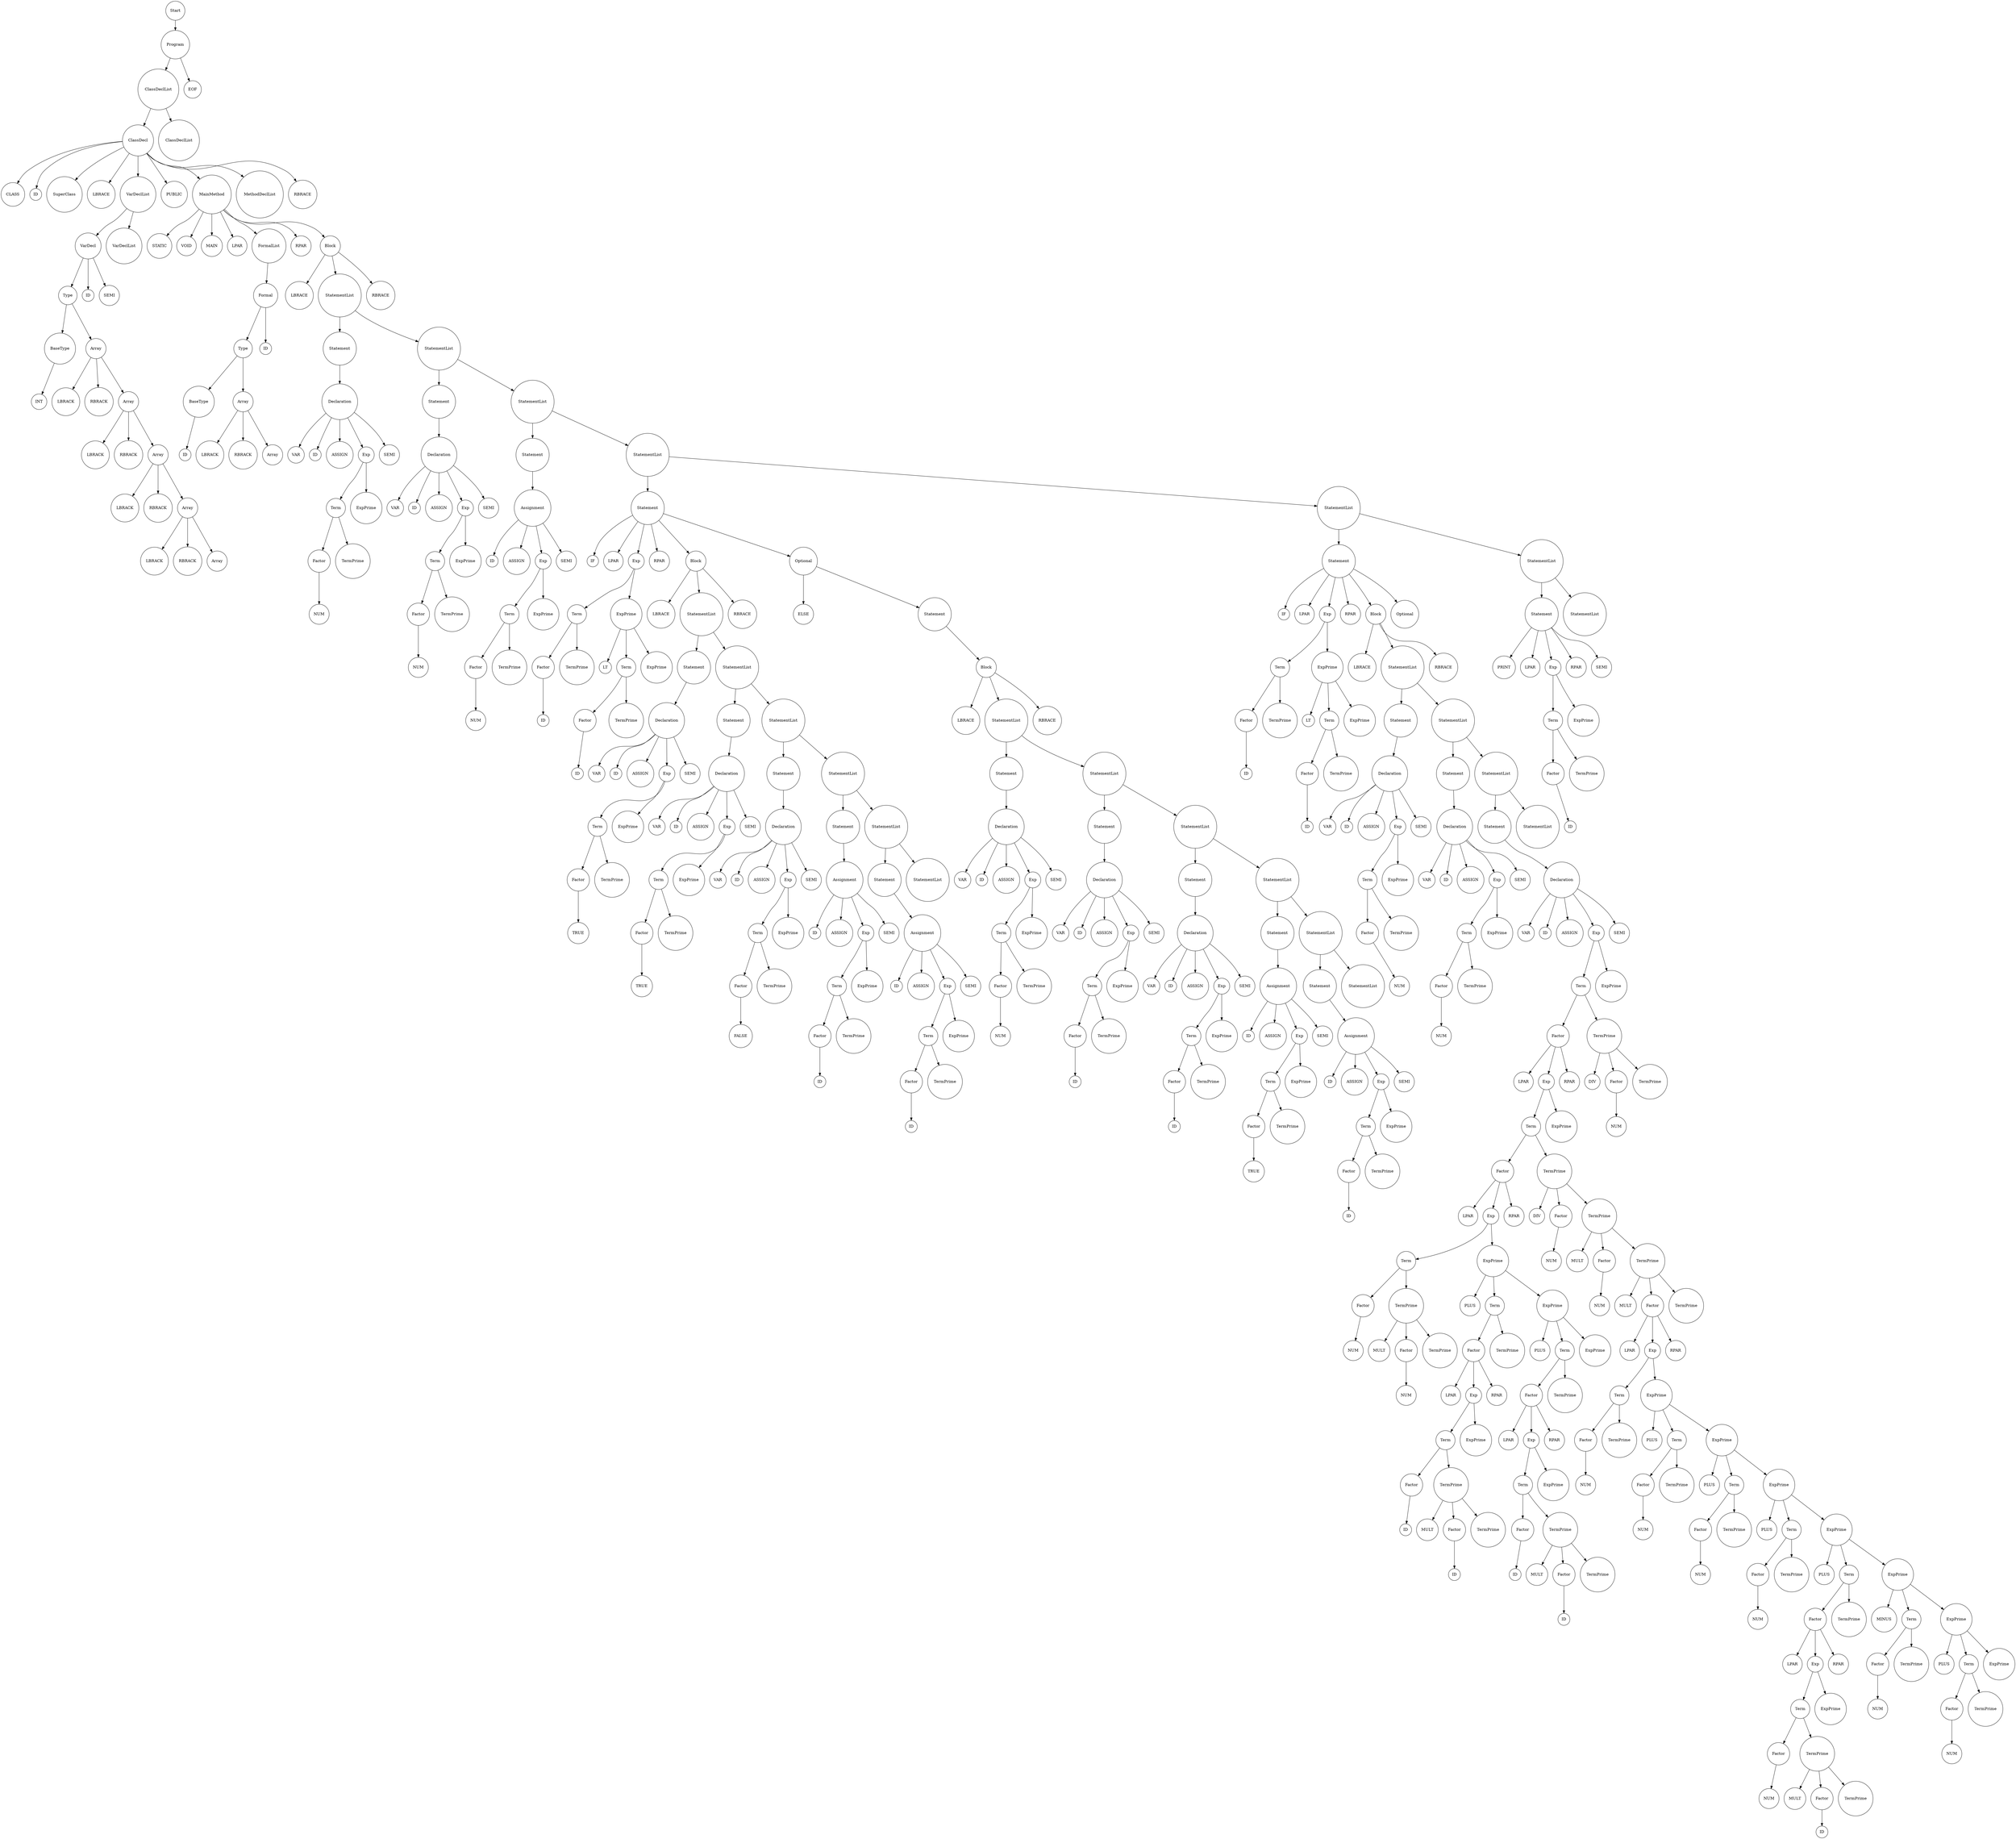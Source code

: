 digraph G {
            rankdir=TB; // Tree-like top-bottom orientation
            node [shape=circle];
              node0 [label="Start"];
  node0_0 [label="Program"];
  node0 -> node0_0;
  node0_0_0 [label="ClassDeclList"];
  node0_0 -> node0_0_0;
  node0_0_0_0 [label="ClassDecl"];
  node0_0_0 -> node0_0_0_0;
  node0_0_0_0_0 [label="CLASS"];
  node0_0_0_0 -> node0_0_0_0_0;
  node0_0_0_0_1 [label="ID"];
  node0_0_0_0 -> node0_0_0_0_1;
  node0_0_0_0_2 [label="SuperClass"];
  node0_0_0_0 -> node0_0_0_0_2;
  node0_0_0_0_3 [label="LBRACE"];
  node0_0_0_0 -> node0_0_0_0_3;
  node0_0_0_0_4 [label="VarDeclList"];
  node0_0_0_0 -> node0_0_0_0_4;
  node0_0_0_0_4_0 [label="VarDecl"];
  node0_0_0_0_4 -> node0_0_0_0_4_0;
  node0_0_0_0_4_0_0 [label="Type"];
  node0_0_0_0_4_0 -> node0_0_0_0_4_0_0;
  node0_0_0_0_4_0_0_0 [label="BaseType"];
  node0_0_0_0_4_0_0 -> node0_0_0_0_4_0_0_0;
  node0_0_0_0_4_0_0_0_0 [label="INT"];
  node0_0_0_0_4_0_0_0 -> node0_0_0_0_4_0_0_0_0;
  node0_0_0_0_4_0_0_1 [label="Array"];
  node0_0_0_0_4_0_0 -> node0_0_0_0_4_0_0_1;
  node0_0_0_0_4_0_0_1_0 [label="LBRACK"];
  node0_0_0_0_4_0_0_1 -> node0_0_0_0_4_0_0_1_0;
  node0_0_0_0_4_0_0_1_1 [label="RBRACK"];
  node0_0_0_0_4_0_0_1 -> node0_0_0_0_4_0_0_1_1;
  node0_0_0_0_4_0_0_1_2 [label="Array"];
  node0_0_0_0_4_0_0_1 -> node0_0_0_0_4_0_0_1_2;
  node0_0_0_0_4_0_0_1_2_0 [label="LBRACK"];
  node0_0_0_0_4_0_0_1_2 -> node0_0_0_0_4_0_0_1_2_0;
  node0_0_0_0_4_0_0_1_2_1 [label="RBRACK"];
  node0_0_0_0_4_0_0_1_2 -> node0_0_0_0_4_0_0_1_2_1;
  node0_0_0_0_4_0_0_1_2_2 [label="Array"];
  node0_0_0_0_4_0_0_1_2 -> node0_0_0_0_4_0_0_1_2_2;
  node0_0_0_0_4_0_0_1_2_2_0 [label="LBRACK"];
  node0_0_0_0_4_0_0_1_2_2 -> node0_0_0_0_4_0_0_1_2_2_0;
  node0_0_0_0_4_0_0_1_2_2_1 [label="RBRACK"];
  node0_0_0_0_4_0_0_1_2_2 -> node0_0_0_0_4_0_0_1_2_2_1;
  node0_0_0_0_4_0_0_1_2_2_2 [label="Array"];
  node0_0_0_0_4_0_0_1_2_2 -> node0_0_0_0_4_0_0_1_2_2_2;
  node0_0_0_0_4_0_0_1_2_2_2_0 [label="LBRACK"];
  node0_0_0_0_4_0_0_1_2_2_2 -> node0_0_0_0_4_0_0_1_2_2_2_0;
  node0_0_0_0_4_0_0_1_2_2_2_1 [label="RBRACK"];
  node0_0_0_0_4_0_0_1_2_2_2 -> node0_0_0_0_4_0_0_1_2_2_2_1;
  node0_0_0_0_4_0_0_1_2_2_2_2 [label="Array"];
  node0_0_0_0_4_0_0_1_2_2_2 -> node0_0_0_0_4_0_0_1_2_2_2_2;
  node0_0_0_0_4_0_1 [label="ID"];
  node0_0_0_0_4_0 -> node0_0_0_0_4_0_1;
  node0_0_0_0_4_0_2 [label="SEMI"];
  node0_0_0_0_4_0 -> node0_0_0_0_4_0_2;
  node0_0_0_0_4_1 [label="VarDeclList"];
  node0_0_0_0_4 -> node0_0_0_0_4_1;
  node0_0_0_0_5 [label="PUBLIC"];
  node0_0_0_0 -> node0_0_0_0_5;
  node0_0_0_0_6 [label="MainMethod"];
  node0_0_0_0 -> node0_0_0_0_6;
  node0_0_0_0_6_0 [label="STATIC"];
  node0_0_0_0_6 -> node0_0_0_0_6_0;
  node0_0_0_0_6_1 [label="VOID"];
  node0_0_0_0_6 -> node0_0_0_0_6_1;
  node0_0_0_0_6_2 [label="MAIN"];
  node0_0_0_0_6 -> node0_0_0_0_6_2;
  node0_0_0_0_6_3 [label="LPAR"];
  node0_0_0_0_6 -> node0_0_0_0_6_3;
  node0_0_0_0_6_4 [label="FormalList"];
  node0_0_0_0_6 -> node0_0_0_0_6_4;
  node0_0_0_0_6_4_0 [label="Formal"];
  node0_0_0_0_6_4 -> node0_0_0_0_6_4_0;
  node0_0_0_0_6_4_0_0 [label="Type"];
  node0_0_0_0_6_4_0 -> node0_0_0_0_6_4_0_0;
  node0_0_0_0_6_4_0_0_0 [label="BaseType"];
  node0_0_0_0_6_4_0_0 -> node0_0_0_0_6_4_0_0_0;
  node0_0_0_0_6_4_0_0_0_0 [label="ID"];
  node0_0_0_0_6_4_0_0_0 -> node0_0_0_0_6_4_0_0_0_0;
  node0_0_0_0_6_4_0_0_1 [label="Array"];
  node0_0_0_0_6_4_0_0 -> node0_0_0_0_6_4_0_0_1;
  node0_0_0_0_6_4_0_0_1_0 [label="LBRACK"];
  node0_0_0_0_6_4_0_0_1 -> node0_0_0_0_6_4_0_0_1_0;
  node0_0_0_0_6_4_0_0_1_1 [label="RBRACK"];
  node0_0_0_0_6_4_0_0_1 -> node0_0_0_0_6_4_0_0_1_1;
  node0_0_0_0_6_4_0_0_1_2 [label="Array"];
  node0_0_0_0_6_4_0_0_1 -> node0_0_0_0_6_4_0_0_1_2;
  node0_0_0_0_6_4_0_1 [label="ID"];
  node0_0_0_0_6_4_0 -> node0_0_0_0_6_4_0_1;
  node0_0_0_0_6_5 [label="RPAR"];
  node0_0_0_0_6 -> node0_0_0_0_6_5;
  node0_0_0_0_6_6 [label="Block"];
  node0_0_0_0_6 -> node0_0_0_0_6_6;
  node0_0_0_0_6_6_0 [label="LBRACE"];
  node0_0_0_0_6_6 -> node0_0_0_0_6_6_0;
  node0_0_0_0_6_6_1 [label="StatementList"];
  node0_0_0_0_6_6 -> node0_0_0_0_6_6_1;
  node0_0_0_0_6_6_1_0 [label="Statement"];
  node0_0_0_0_6_6_1 -> node0_0_0_0_6_6_1_0;
  node0_0_0_0_6_6_1_0_0 [label="Declaration"];
  node0_0_0_0_6_6_1_0 -> node0_0_0_0_6_6_1_0_0;
  node0_0_0_0_6_6_1_0_0_0 [label="VAR"];
  node0_0_0_0_6_6_1_0_0 -> node0_0_0_0_6_6_1_0_0_0;
  node0_0_0_0_6_6_1_0_0_1 [label="ID"];
  node0_0_0_0_6_6_1_0_0 -> node0_0_0_0_6_6_1_0_0_1;
  node0_0_0_0_6_6_1_0_0_2 [label="ASSIGN"];
  node0_0_0_0_6_6_1_0_0 -> node0_0_0_0_6_6_1_0_0_2;
  node0_0_0_0_6_6_1_0_0_3 [label="Exp"];
  node0_0_0_0_6_6_1_0_0 -> node0_0_0_0_6_6_1_0_0_3;
  node0_0_0_0_6_6_1_0_0_3_0 [label="Term"];
  node0_0_0_0_6_6_1_0_0_3 -> node0_0_0_0_6_6_1_0_0_3_0;
  node0_0_0_0_6_6_1_0_0_3_0_0 [label="Factor"];
  node0_0_0_0_6_6_1_0_0_3_0 -> node0_0_0_0_6_6_1_0_0_3_0_0;
  node0_0_0_0_6_6_1_0_0_3_0_0_0 [label="NUM"];
  node0_0_0_0_6_6_1_0_0_3_0_0 -> node0_0_0_0_6_6_1_0_0_3_0_0_0;
  node0_0_0_0_6_6_1_0_0_3_0_1 [label="TermPrime"];
  node0_0_0_0_6_6_1_0_0_3_0 -> node0_0_0_0_6_6_1_0_0_3_0_1;
  node0_0_0_0_6_6_1_0_0_3_1 [label="ExpPrime"];
  node0_0_0_0_6_6_1_0_0_3 -> node0_0_0_0_6_6_1_0_0_3_1;
  node0_0_0_0_6_6_1_0_0_4 [label="SEMI"];
  node0_0_0_0_6_6_1_0_0 -> node0_0_0_0_6_6_1_0_0_4;
  node0_0_0_0_6_6_1_1 [label="StatementList"];
  node0_0_0_0_6_6_1 -> node0_0_0_0_6_6_1_1;
  node0_0_0_0_6_6_1_1_0 [label="Statement"];
  node0_0_0_0_6_6_1_1 -> node0_0_0_0_6_6_1_1_0;
  node0_0_0_0_6_6_1_1_0_0 [label="Declaration"];
  node0_0_0_0_6_6_1_1_0 -> node0_0_0_0_6_6_1_1_0_0;
  node0_0_0_0_6_6_1_1_0_0_0 [label="VAR"];
  node0_0_0_0_6_6_1_1_0_0 -> node0_0_0_0_6_6_1_1_0_0_0;
  node0_0_0_0_6_6_1_1_0_0_1 [label="ID"];
  node0_0_0_0_6_6_1_1_0_0 -> node0_0_0_0_6_6_1_1_0_0_1;
  node0_0_0_0_6_6_1_1_0_0_2 [label="ASSIGN"];
  node0_0_0_0_6_6_1_1_0_0 -> node0_0_0_0_6_6_1_1_0_0_2;
  node0_0_0_0_6_6_1_1_0_0_3 [label="Exp"];
  node0_0_0_0_6_6_1_1_0_0 -> node0_0_0_0_6_6_1_1_0_0_3;
  node0_0_0_0_6_6_1_1_0_0_3_0 [label="Term"];
  node0_0_0_0_6_6_1_1_0_0_3 -> node0_0_0_0_6_6_1_1_0_0_3_0;
  node0_0_0_0_6_6_1_1_0_0_3_0_0 [label="Factor"];
  node0_0_0_0_6_6_1_1_0_0_3_0 -> node0_0_0_0_6_6_1_1_0_0_3_0_0;
  node0_0_0_0_6_6_1_1_0_0_3_0_0_0 [label="NUM"];
  node0_0_0_0_6_6_1_1_0_0_3_0_0 -> node0_0_0_0_6_6_1_1_0_0_3_0_0_0;
  node0_0_0_0_6_6_1_1_0_0_3_0_1 [label="TermPrime"];
  node0_0_0_0_6_6_1_1_0_0_3_0 -> node0_0_0_0_6_6_1_1_0_0_3_0_1;
  node0_0_0_0_6_6_1_1_0_0_3_1 [label="ExpPrime"];
  node0_0_0_0_6_6_1_1_0_0_3 -> node0_0_0_0_6_6_1_1_0_0_3_1;
  node0_0_0_0_6_6_1_1_0_0_4 [label="SEMI"];
  node0_0_0_0_6_6_1_1_0_0 -> node0_0_0_0_6_6_1_1_0_0_4;
  node0_0_0_0_6_6_1_1_1 [label="StatementList"];
  node0_0_0_0_6_6_1_1 -> node0_0_0_0_6_6_1_1_1;
  node0_0_0_0_6_6_1_1_1_0 [label="Statement"];
  node0_0_0_0_6_6_1_1_1 -> node0_0_0_0_6_6_1_1_1_0;
  node0_0_0_0_6_6_1_1_1_0_0 [label="Assignment"];
  node0_0_0_0_6_6_1_1_1_0 -> node0_0_0_0_6_6_1_1_1_0_0;
  node0_0_0_0_6_6_1_1_1_0_0_0 [label="ID"];
  node0_0_0_0_6_6_1_1_1_0_0 -> node0_0_0_0_6_6_1_1_1_0_0_0;
  node0_0_0_0_6_6_1_1_1_0_0_1 [label="ASSIGN"];
  node0_0_0_0_6_6_1_1_1_0_0 -> node0_0_0_0_6_6_1_1_1_0_0_1;
  node0_0_0_0_6_6_1_1_1_0_0_2 [label="Exp"];
  node0_0_0_0_6_6_1_1_1_0_0 -> node0_0_0_0_6_6_1_1_1_0_0_2;
  node0_0_0_0_6_6_1_1_1_0_0_2_0 [label="Term"];
  node0_0_0_0_6_6_1_1_1_0_0_2 -> node0_0_0_0_6_6_1_1_1_0_0_2_0;
  node0_0_0_0_6_6_1_1_1_0_0_2_0_0 [label="Factor"];
  node0_0_0_0_6_6_1_1_1_0_0_2_0 -> node0_0_0_0_6_6_1_1_1_0_0_2_0_0;
  node0_0_0_0_6_6_1_1_1_0_0_2_0_0_0 [label="NUM"];
  node0_0_0_0_6_6_1_1_1_0_0_2_0_0 -> node0_0_0_0_6_6_1_1_1_0_0_2_0_0_0;
  node0_0_0_0_6_6_1_1_1_0_0_2_0_1 [label="TermPrime"];
  node0_0_0_0_6_6_1_1_1_0_0_2_0 -> node0_0_0_0_6_6_1_1_1_0_0_2_0_1;
  node0_0_0_0_6_6_1_1_1_0_0_2_1 [label="ExpPrime"];
  node0_0_0_0_6_6_1_1_1_0_0_2 -> node0_0_0_0_6_6_1_1_1_0_0_2_1;
  node0_0_0_0_6_6_1_1_1_0_0_3 [label="SEMI"];
  node0_0_0_0_6_6_1_1_1_0_0 -> node0_0_0_0_6_6_1_1_1_0_0_3;
  node0_0_0_0_6_6_1_1_1_1 [label="StatementList"];
  node0_0_0_0_6_6_1_1_1 -> node0_0_0_0_6_6_1_1_1_1;
  node0_0_0_0_6_6_1_1_1_1_0 [label="Statement"];
  node0_0_0_0_6_6_1_1_1_1 -> node0_0_0_0_6_6_1_1_1_1_0;
  node0_0_0_0_6_6_1_1_1_1_0_0 [label="IF"];
  node0_0_0_0_6_6_1_1_1_1_0 -> node0_0_0_0_6_6_1_1_1_1_0_0;
  node0_0_0_0_6_6_1_1_1_1_0_1 [label="LPAR"];
  node0_0_0_0_6_6_1_1_1_1_0 -> node0_0_0_0_6_6_1_1_1_1_0_1;
  node0_0_0_0_6_6_1_1_1_1_0_2 [label="Exp"];
  node0_0_0_0_6_6_1_1_1_1_0 -> node0_0_0_0_6_6_1_1_1_1_0_2;
  node0_0_0_0_6_6_1_1_1_1_0_2_0 [label="Term"];
  node0_0_0_0_6_6_1_1_1_1_0_2 -> node0_0_0_0_6_6_1_1_1_1_0_2_0;
  node0_0_0_0_6_6_1_1_1_1_0_2_0_0 [label="Factor"];
  node0_0_0_0_6_6_1_1_1_1_0_2_0 -> node0_0_0_0_6_6_1_1_1_1_0_2_0_0;
  node0_0_0_0_6_6_1_1_1_1_0_2_0_0_0 [label="ID"];
  node0_0_0_0_6_6_1_1_1_1_0_2_0_0 -> node0_0_0_0_6_6_1_1_1_1_0_2_0_0_0;
  node0_0_0_0_6_6_1_1_1_1_0_2_0_1 [label="TermPrime"];
  node0_0_0_0_6_6_1_1_1_1_0_2_0 -> node0_0_0_0_6_6_1_1_1_1_0_2_0_1;
  node0_0_0_0_6_6_1_1_1_1_0_2_1 [label="ExpPrime"];
  node0_0_0_0_6_6_1_1_1_1_0_2 -> node0_0_0_0_6_6_1_1_1_1_0_2_1;
  node0_0_0_0_6_6_1_1_1_1_0_2_1_0 [label="LT"];
  node0_0_0_0_6_6_1_1_1_1_0_2_1 -> node0_0_0_0_6_6_1_1_1_1_0_2_1_0;
  node0_0_0_0_6_6_1_1_1_1_0_2_1_1 [label="Term"];
  node0_0_0_0_6_6_1_1_1_1_0_2_1 -> node0_0_0_0_6_6_1_1_1_1_0_2_1_1;
  node0_0_0_0_6_6_1_1_1_1_0_2_1_1_0 [label="Factor"];
  node0_0_0_0_6_6_1_1_1_1_0_2_1_1 -> node0_0_0_0_6_6_1_1_1_1_0_2_1_1_0;
  node0_0_0_0_6_6_1_1_1_1_0_2_1_1_0_0 [label="ID"];
  node0_0_0_0_6_6_1_1_1_1_0_2_1_1_0 -> node0_0_0_0_6_6_1_1_1_1_0_2_1_1_0_0;
  node0_0_0_0_6_6_1_1_1_1_0_2_1_1_1 [label="TermPrime"];
  node0_0_0_0_6_6_1_1_1_1_0_2_1_1 -> node0_0_0_0_6_6_1_1_1_1_0_2_1_1_1;
  node0_0_0_0_6_6_1_1_1_1_0_2_1_2 [label="ExpPrime"];
  node0_0_0_0_6_6_1_1_1_1_0_2_1 -> node0_0_0_0_6_6_1_1_1_1_0_2_1_2;
  node0_0_0_0_6_6_1_1_1_1_0_3 [label="RPAR"];
  node0_0_0_0_6_6_1_1_1_1_0 -> node0_0_0_0_6_6_1_1_1_1_0_3;
  node0_0_0_0_6_6_1_1_1_1_0_4 [label="Block"];
  node0_0_0_0_6_6_1_1_1_1_0 -> node0_0_0_0_6_6_1_1_1_1_0_4;
  node0_0_0_0_6_6_1_1_1_1_0_4_0 [label="LBRACE"];
  node0_0_0_0_6_6_1_1_1_1_0_4 -> node0_0_0_0_6_6_1_1_1_1_0_4_0;
  node0_0_0_0_6_6_1_1_1_1_0_4_1 [label="StatementList"];
  node0_0_0_0_6_6_1_1_1_1_0_4 -> node0_0_0_0_6_6_1_1_1_1_0_4_1;
  node0_0_0_0_6_6_1_1_1_1_0_4_1_0 [label="Statement"];
  node0_0_0_0_6_6_1_1_1_1_0_4_1 -> node0_0_0_0_6_6_1_1_1_1_0_4_1_0;
  node0_0_0_0_6_6_1_1_1_1_0_4_1_0_0 [label="Declaration"];
  node0_0_0_0_6_6_1_1_1_1_0_4_1_0 -> node0_0_0_0_6_6_1_1_1_1_0_4_1_0_0;
  node0_0_0_0_6_6_1_1_1_1_0_4_1_0_0_0 [label="VAR"];
  node0_0_0_0_6_6_1_1_1_1_0_4_1_0_0 -> node0_0_0_0_6_6_1_1_1_1_0_4_1_0_0_0;
  node0_0_0_0_6_6_1_1_1_1_0_4_1_0_0_1 [label="ID"];
  node0_0_0_0_6_6_1_1_1_1_0_4_1_0_0 -> node0_0_0_0_6_6_1_1_1_1_0_4_1_0_0_1;
  node0_0_0_0_6_6_1_1_1_1_0_4_1_0_0_2 [label="ASSIGN"];
  node0_0_0_0_6_6_1_1_1_1_0_4_1_0_0 -> node0_0_0_0_6_6_1_1_1_1_0_4_1_0_0_2;
  node0_0_0_0_6_6_1_1_1_1_0_4_1_0_0_3 [label="Exp"];
  node0_0_0_0_6_6_1_1_1_1_0_4_1_0_0 -> node0_0_0_0_6_6_1_1_1_1_0_4_1_0_0_3;
  node0_0_0_0_6_6_1_1_1_1_0_4_1_0_0_3_0 [label="Term"];
  node0_0_0_0_6_6_1_1_1_1_0_4_1_0_0_3 -> node0_0_0_0_6_6_1_1_1_1_0_4_1_0_0_3_0;
  node0_0_0_0_6_6_1_1_1_1_0_4_1_0_0_3_0_0 [label="Factor"];
  node0_0_0_0_6_6_1_1_1_1_0_4_1_0_0_3_0 -> node0_0_0_0_6_6_1_1_1_1_0_4_1_0_0_3_0_0;
  node0_0_0_0_6_6_1_1_1_1_0_4_1_0_0_3_0_0_0 [label="TRUE"];
  node0_0_0_0_6_6_1_1_1_1_0_4_1_0_0_3_0_0 -> node0_0_0_0_6_6_1_1_1_1_0_4_1_0_0_3_0_0_0;
  node0_0_0_0_6_6_1_1_1_1_0_4_1_0_0_3_0_1 [label="TermPrime"];
  node0_0_0_0_6_6_1_1_1_1_0_4_1_0_0_3_0 -> node0_0_0_0_6_6_1_1_1_1_0_4_1_0_0_3_0_1;
  node0_0_0_0_6_6_1_1_1_1_0_4_1_0_0_3_1 [label="ExpPrime"];
  node0_0_0_0_6_6_1_1_1_1_0_4_1_0_0_3 -> node0_0_0_0_6_6_1_1_1_1_0_4_1_0_0_3_1;
  node0_0_0_0_6_6_1_1_1_1_0_4_1_0_0_4 [label="SEMI"];
  node0_0_0_0_6_6_1_1_1_1_0_4_1_0_0 -> node0_0_0_0_6_6_1_1_1_1_0_4_1_0_0_4;
  node0_0_0_0_6_6_1_1_1_1_0_4_1_1 [label="StatementList"];
  node0_0_0_0_6_6_1_1_1_1_0_4_1 -> node0_0_0_0_6_6_1_1_1_1_0_4_1_1;
  node0_0_0_0_6_6_1_1_1_1_0_4_1_1_0 [label="Statement"];
  node0_0_0_0_6_6_1_1_1_1_0_4_1_1 -> node0_0_0_0_6_6_1_1_1_1_0_4_1_1_0;
  node0_0_0_0_6_6_1_1_1_1_0_4_1_1_0_0 [label="Declaration"];
  node0_0_0_0_6_6_1_1_1_1_0_4_1_1_0 -> node0_0_0_0_6_6_1_1_1_1_0_4_1_1_0_0;
  node0_0_0_0_6_6_1_1_1_1_0_4_1_1_0_0_0 [label="VAR"];
  node0_0_0_0_6_6_1_1_1_1_0_4_1_1_0_0 -> node0_0_0_0_6_6_1_1_1_1_0_4_1_1_0_0_0;
  node0_0_0_0_6_6_1_1_1_1_0_4_1_1_0_0_1 [label="ID"];
  node0_0_0_0_6_6_1_1_1_1_0_4_1_1_0_0 -> node0_0_0_0_6_6_1_1_1_1_0_4_1_1_0_0_1;
  node0_0_0_0_6_6_1_1_1_1_0_4_1_1_0_0_2 [label="ASSIGN"];
  node0_0_0_0_6_6_1_1_1_1_0_4_1_1_0_0 -> node0_0_0_0_6_6_1_1_1_1_0_4_1_1_0_0_2;
  node0_0_0_0_6_6_1_1_1_1_0_4_1_1_0_0_3 [label="Exp"];
  node0_0_0_0_6_6_1_1_1_1_0_4_1_1_0_0 -> node0_0_0_0_6_6_1_1_1_1_0_4_1_1_0_0_3;
  node0_0_0_0_6_6_1_1_1_1_0_4_1_1_0_0_3_0 [label="Term"];
  node0_0_0_0_6_6_1_1_1_1_0_4_1_1_0_0_3 -> node0_0_0_0_6_6_1_1_1_1_0_4_1_1_0_0_3_0;
  node0_0_0_0_6_6_1_1_1_1_0_4_1_1_0_0_3_0_0 [label="Factor"];
  node0_0_0_0_6_6_1_1_1_1_0_4_1_1_0_0_3_0 -> node0_0_0_0_6_6_1_1_1_1_0_4_1_1_0_0_3_0_0;
  node0_0_0_0_6_6_1_1_1_1_0_4_1_1_0_0_3_0_0_0 [label="TRUE"];
  node0_0_0_0_6_6_1_1_1_1_0_4_1_1_0_0_3_0_0 -> node0_0_0_0_6_6_1_1_1_1_0_4_1_1_0_0_3_0_0_0;
  node0_0_0_0_6_6_1_1_1_1_0_4_1_1_0_0_3_0_1 [label="TermPrime"];
  node0_0_0_0_6_6_1_1_1_1_0_4_1_1_0_0_3_0 -> node0_0_0_0_6_6_1_1_1_1_0_4_1_1_0_0_3_0_1;
  node0_0_0_0_6_6_1_1_1_1_0_4_1_1_0_0_3_1 [label="ExpPrime"];
  node0_0_0_0_6_6_1_1_1_1_0_4_1_1_0_0_3 -> node0_0_0_0_6_6_1_1_1_1_0_4_1_1_0_0_3_1;
  node0_0_0_0_6_6_1_1_1_1_0_4_1_1_0_0_4 [label="SEMI"];
  node0_0_0_0_6_6_1_1_1_1_0_4_1_1_0_0 -> node0_0_0_0_6_6_1_1_1_1_0_4_1_1_0_0_4;
  node0_0_0_0_6_6_1_1_1_1_0_4_1_1_1 [label="StatementList"];
  node0_0_0_0_6_6_1_1_1_1_0_4_1_1 -> node0_0_0_0_6_6_1_1_1_1_0_4_1_1_1;
  node0_0_0_0_6_6_1_1_1_1_0_4_1_1_1_0 [label="Statement"];
  node0_0_0_0_6_6_1_1_1_1_0_4_1_1_1 -> node0_0_0_0_6_6_1_1_1_1_0_4_1_1_1_0;
  node0_0_0_0_6_6_1_1_1_1_0_4_1_1_1_0_0 [label="Declaration"];
  node0_0_0_0_6_6_1_1_1_1_0_4_1_1_1_0 -> node0_0_0_0_6_6_1_1_1_1_0_4_1_1_1_0_0;
  node0_0_0_0_6_6_1_1_1_1_0_4_1_1_1_0_0_0 [label="VAR"];
  node0_0_0_0_6_6_1_1_1_1_0_4_1_1_1_0_0 -> node0_0_0_0_6_6_1_1_1_1_0_4_1_1_1_0_0_0;
  node0_0_0_0_6_6_1_1_1_1_0_4_1_1_1_0_0_1 [label="ID"];
  node0_0_0_0_6_6_1_1_1_1_0_4_1_1_1_0_0 -> node0_0_0_0_6_6_1_1_1_1_0_4_1_1_1_0_0_1;
  node0_0_0_0_6_6_1_1_1_1_0_4_1_1_1_0_0_2 [label="ASSIGN"];
  node0_0_0_0_6_6_1_1_1_1_0_4_1_1_1_0_0 -> node0_0_0_0_6_6_1_1_1_1_0_4_1_1_1_0_0_2;
  node0_0_0_0_6_6_1_1_1_1_0_4_1_1_1_0_0_3 [label="Exp"];
  node0_0_0_0_6_6_1_1_1_1_0_4_1_1_1_0_0 -> node0_0_0_0_6_6_1_1_1_1_0_4_1_1_1_0_0_3;
  node0_0_0_0_6_6_1_1_1_1_0_4_1_1_1_0_0_3_0 [label="Term"];
  node0_0_0_0_6_6_1_1_1_1_0_4_1_1_1_0_0_3 -> node0_0_0_0_6_6_1_1_1_1_0_4_1_1_1_0_0_3_0;
  node0_0_0_0_6_6_1_1_1_1_0_4_1_1_1_0_0_3_0_0 [label="Factor"];
  node0_0_0_0_6_6_1_1_1_1_0_4_1_1_1_0_0_3_0 -> node0_0_0_0_6_6_1_1_1_1_0_4_1_1_1_0_0_3_0_0;
  node0_0_0_0_6_6_1_1_1_1_0_4_1_1_1_0_0_3_0_0_0 [label="FALSE"];
  node0_0_0_0_6_6_1_1_1_1_0_4_1_1_1_0_0_3_0_0 -> node0_0_0_0_6_6_1_1_1_1_0_4_1_1_1_0_0_3_0_0_0;
  node0_0_0_0_6_6_1_1_1_1_0_4_1_1_1_0_0_3_0_1 [label="TermPrime"];
  node0_0_0_0_6_6_1_1_1_1_0_4_1_1_1_0_0_3_0 -> node0_0_0_0_6_6_1_1_1_1_0_4_1_1_1_0_0_3_0_1;
  node0_0_0_0_6_6_1_1_1_1_0_4_1_1_1_0_0_3_1 [label="ExpPrime"];
  node0_0_0_0_6_6_1_1_1_1_0_4_1_1_1_0_0_3 -> node0_0_0_0_6_6_1_1_1_1_0_4_1_1_1_0_0_3_1;
  node0_0_0_0_6_6_1_1_1_1_0_4_1_1_1_0_0_4 [label="SEMI"];
  node0_0_0_0_6_6_1_1_1_1_0_4_1_1_1_0_0 -> node0_0_0_0_6_6_1_1_1_1_0_4_1_1_1_0_0_4;
  node0_0_0_0_6_6_1_1_1_1_0_4_1_1_1_1 [label="StatementList"];
  node0_0_0_0_6_6_1_1_1_1_0_4_1_1_1 -> node0_0_0_0_6_6_1_1_1_1_0_4_1_1_1_1;
  node0_0_0_0_6_6_1_1_1_1_0_4_1_1_1_1_0 [label="Statement"];
  node0_0_0_0_6_6_1_1_1_1_0_4_1_1_1_1 -> node0_0_0_0_6_6_1_1_1_1_0_4_1_1_1_1_0;
  node0_0_0_0_6_6_1_1_1_1_0_4_1_1_1_1_0_0 [label="Assignment"];
  node0_0_0_0_6_6_1_1_1_1_0_4_1_1_1_1_0 -> node0_0_0_0_6_6_1_1_1_1_0_4_1_1_1_1_0_0;
  node0_0_0_0_6_6_1_1_1_1_0_4_1_1_1_1_0_0_0 [label="ID"];
  node0_0_0_0_6_6_1_1_1_1_0_4_1_1_1_1_0_0 -> node0_0_0_0_6_6_1_1_1_1_0_4_1_1_1_1_0_0_0;
  node0_0_0_0_6_6_1_1_1_1_0_4_1_1_1_1_0_0_1 [label="ASSIGN"];
  node0_0_0_0_6_6_1_1_1_1_0_4_1_1_1_1_0_0 -> node0_0_0_0_6_6_1_1_1_1_0_4_1_1_1_1_0_0_1;
  node0_0_0_0_6_6_1_1_1_1_0_4_1_1_1_1_0_0_2 [label="Exp"];
  node0_0_0_0_6_6_1_1_1_1_0_4_1_1_1_1_0_0 -> node0_0_0_0_6_6_1_1_1_1_0_4_1_1_1_1_0_0_2;
  node0_0_0_0_6_6_1_1_1_1_0_4_1_1_1_1_0_0_2_0 [label="Term"];
  node0_0_0_0_6_6_1_1_1_1_0_4_1_1_1_1_0_0_2 -> node0_0_0_0_6_6_1_1_1_1_0_4_1_1_1_1_0_0_2_0;
  node0_0_0_0_6_6_1_1_1_1_0_4_1_1_1_1_0_0_2_0_0 [label="Factor"];
  node0_0_0_0_6_6_1_1_1_1_0_4_1_1_1_1_0_0_2_0 -> node0_0_0_0_6_6_1_1_1_1_0_4_1_1_1_1_0_0_2_0_0;
  node0_0_0_0_6_6_1_1_1_1_0_4_1_1_1_1_0_0_2_0_0_0 [label="ID"];
  node0_0_0_0_6_6_1_1_1_1_0_4_1_1_1_1_0_0_2_0_0 -> node0_0_0_0_6_6_1_1_1_1_0_4_1_1_1_1_0_0_2_0_0_0;
  node0_0_0_0_6_6_1_1_1_1_0_4_1_1_1_1_0_0_2_0_1 [label="TermPrime"];
  node0_0_0_0_6_6_1_1_1_1_0_4_1_1_1_1_0_0_2_0 -> node0_0_0_0_6_6_1_1_1_1_0_4_1_1_1_1_0_0_2_0_1;
  node0_0_0_0_6_6_1_1_1_1_0_4_1_1_1_1_0_0_2_1 [label="ExpPrime"];
  node0_0_0_0_6_6_1_1_1_1_0_4_1_1_1_1_0_0_2 -> node0_0_0_0_6_6_1_1_1_1_0_4_1_1_1_1_0_0_2_1;
  node0_0_0_0_6_6_1_1_1_1_0_4_1_1_1_1_0_0_3 [label="SEMI"];
  node0_0_0_0_6_6_1_1_1_1_0_4_1_1_1_1_0_0 -> node0_0_0_0_6_6_1_1_1_1_0_4_1_1_1_1_0_0_3;
  node0_0_0_0_6_6_1_1_1_1_0_4_1_1_1_1_1 [label="StatementList"];
  node0_0_0_0_6_6_1_1_1_1_0_4_1_1_1_1 -> node0_0_0_0_6_6_1_1_1_1_0_4_1_1_1_1_1;
  node0_0_0_0_6_6_1_1_1_1_0_4_1_1_1_1_1_0 [label="Statement"];
  node0_0_0_0_6_6_1_1_1_1_0_4_1_1_1_1_1 -> node0_0_0_0_6_6_1_1_1_1_0_4_1_1_1_1_1_0;
  node0_0_0_0_6_6_1_1_1_1_0_4_1_1_1_1_1_0_0 [label="Assignment"];
  node0_0_0_0_6_6_1_1_1_1_0_4_1_1_1_1_1_0 -> node0_0_0_0_6_6_1_1_1_1_0_4_1_1_1_1_1_0_0;
  node0_0_0_0_6_6_1_1_1_1_0_4_1_1_1_1_1_0_0_0 [label="ID"];
  node0_0_0_0_6_6_1_1_1_1_0_4_1_1_1_1_1_0_0 -> node0_0_0_0_6_6_1_1_1_1_0_4_1_1_1_1_1_0_0_0;
  node0_0_0_0_6_6_1_1_1_1_0_4_1_1_1_1_1_0_0_1 [label="ASSIGN"];
  node0_0_0_0_6_6_1_1_1_1_0_4_1_1_1_1_1_0_0 -> node0_0_0_0_6_6_1_1_1_1_0_4_1_1_1_1_1_0_0_1;
  node0_0_0_0_6_6_1_1_1_1_0_4_1_1_1_1_1_0_0_2 [label="Exp"];
  node0_0_0_0_6_6_1_1_1_1_0_4_1_1_1_1_1_0_0 -> node0_0_0_0_6_6_1_1_1_1_0_4_1_1_1_1_1_0_0_2;
  node0_0_0_0_6_6_1_1_1_1_0_4_1_1_1_1_1_0_0_2_0 [label="Term"];
  node0_0_0_0_6_6_1_1_1_1_0_4_1_1_1_1_1_0_0_2 -> node0_0_0_0_6_6_1_1_1_1_0_4_1_1_1_1_1_0_0_2_0;
  node0_0_0_0_6_6_1_1_1_1_0_4_1_1_1_1_1_0_0_2_0_0 [label="Factor"];
  node0_0_0_0_6_6_1_1_1_1_0_4_1_1_1_1_1_0_0_2_0 -> node0_0_0_0_6_6_1_1_1_1_0_4_1_1_1_1_1_0_0_2_0_0;
  node0_0_0_0_6_6_1_1_1_1_0_4_1_1_1_1_1_0_0_2_0_0_0 [label="ID"];
  node0_0_0_0_6_6_1_1_1_1_0_4_1_1_1_1_1_0_0_2_0_0 -> node0_0_0_0_6_6_1_1_1_1_0_4_1_1_1_1_1_0_0_2_0_0_0;
  node0_0_0_0_6_6_1_1_1_1_0_4_1_1_1_1_1_0_0_2_0_1 [label="TermPrime"];
  node0_0_0_0_6_6_1_1_1_1_0_4_1_1_1_1_1_0_0_2_0 -> node0_0_0_0_6_6_1_1_1_1_0_4_1_1_1_1_1_0_0_2_0_1;
  node0_0_0_0_6_6_1_1_1_1_0_4_1_1_1_1_1_0_0_2_1 [label="ExpPrime"];
  node0_0_0_0_6_6_1_1_1_1_0_4_1_1_1_1_1_0_0_2 -> node0_0_0_0_6_6_1_1_1_1_0_4_1_1_1_1_1_0_0_2_1;
  node0_0_0_0_6_6_1_1_1_1_0_4_1_1_1_1_1_0_0_3 [label="SEMI"];
  node0_0_0_0_6_6_1_1_1_1_0_4_1_1_1_1_1_0_0 -> node0_0_0_0_6_6_1_1_1_1_0_4_1_1_1_1_1_0_0_3;
  node0_0_0_0_6_6_1_1_1_1_0_4_1_1_1_1_1_1 [label="StatementList"];
  node0_0_0_0_6_6_1_1_1_1_0_4_1_1_1_1_1 -> node0_0_0_0_6_6_1_1_1_1_0_4_1_1_1_1_1_1;
  node0_0_0_0_6_6_1_1_1_1_0_4_2 [label="RBRACE"];
  node0_0_0_0_6_6_1_1_1_1_0_4 -> node0_0_0_0_6_6_1_1_1_1_0_4_2;
  node0_0_0_0_6_6_1_1_1_1_0_5 [label="Optional"];
  node0_0_0_0_6_6_1_1_1_1_0 -> node0_0_0_0_6_6_1_1_1_1_0_5;
  node0_0_0_0_6_6_1_1_1_1_0_5_0 [label="ELSE"];
  node0_0_0_0_6_6_1_1_1_1_0_5 -> node0_0_0_0_6_6_1_1_1_1_0_5_0;
  node0_0_0_0_6_6_1_1_1_1_0_5_1 [label="Statement"];
  node0_0_0_0_6_6_1_1_1_1_0_5 -> node0_0_0_0_6_6_1_1_1_1_0_5_1;
  node0_0_0_0_6_6_1_1_1_1_0_5_1_0 [label="Block"];
  node0_0_0_0_6_6_1_1_1_1_0_5_1 -> node0_0_0_0_6_6_1_1_1_1_0_5_1_0;
  node0_0_0_0_6_6_1_1_1_1_0_5_1_0_0 [label="LBRACE"];
  node0_0_0_0_6_6_1_1_1_1_0_5_1_0 -> node0_0_0_0_6_6_1_1_1_1_0_5_1_0_0;
  node0_0_0_0_6_6_1_1_1_1_0_5_1_0_1 [label="StatementList"];
  node0_0_0_0_6_6_1_1_1_1_0_5_1_0 -> node0_0_0_0_6_6_1_1_1_1_0_5_1_0_1;
  node0_0_0_0_6_6_1_1_1_1_0_5_1_0_1_0 [label="Statement"];
  node0_0_0_0_6_6_1_1_1_1_0_5_1_0_1 -> node0_0_0_0_6_6_1_1_1_1_0_5_1_0_1_0;
  node0_0_0_0_6_6_1_1_1_1_0_5_1_0_1_0_0 [label="Declaration"];
  node0_0_0_0_6_6_1_1_1_1_0_5_1_0_1_0 -> node0_0_0_0_6_6_1_1_1_1_0_5_1_0_1_0_0;
  node0_0_0_0_6_6_1_1_1_1_0_5_1_0_1_0_0_0 [label="VAR"];
  node0_0_0_0_6_6_1_1_1_1_0_5_1_0_1_0_0 -> node0_0_0_0_6_6_1_1_1_1_0_5_1_0_1_0_0_0;
  node0_0_0_0_6_6_1_1_1_1_0_5_1_0_1_0_0_1 [label="ID"];
  node0_0_0_0_6_6_1_1_1_1_0_5_1_0_1_0_0 -> node0_0_0_0_6_6_1_1_1_1_0_5_1_0_1_0_0_1;
  node0_0_0_0_6_6_1_1_1_1_0_5_1_0_1_0_0_2 [label="ASSIGN"];
  node0_0_0_0_6_6_1_1_1_1_0_5_1_0_1_0_0 -> node0_0_0_0_6_6_1_1_1_1_0_5_1_0_1_0_0_2;
  node0_0_0_0_6_6_1_1_1_1_0_5_1_0_1_0_0_3 [label="Exp"];
  node0_0_0_0_6_6_1_1_1_1_0_5_1_0_1_0_0 -> node0_0_0_0_6_6_1_1_1_1_0_5_1_0_1_0_0_3;
  node0_0_0_0_6_6_1_1_1_1_0_5_1_0_1_0_0_3_0 [label="Term"];
  node0_0_0_0_6_6_1_1_1_1_0_5_1_0_1_0_0_3 -> node0_0_0_0_6_6_1_1_1_1_0_5_1_0_1_0_0_3_0;
  node0_0_0_0_6_6_1_1_1_1_0_5_1_0_1_0_0_3_0_0 [label="Factor"];
  node0_0_0_0_6_6_1_1_1_1_0_5_1_0_1_0_0_3_0 -> node0_0_0_0_6_6_1_1_1_1_0_5_1_0_1_0_0_3_0_0;
  node0_0_0_0_6_6_1_1_1_1_0_5_1_0_1_0_0_3_0_0_0 [label="NUM"];
  node0_0_0_0_6_6_1_1_1_1_0_5_1_0_1_0_0_3_0_0 -> node0_0_0_0_6_6_1_1_1_1_0_5_1_0_1_0_0_3_0_0_0;
  node0_0_0_0_6_6_1_1_1_1_0_5_1_0_1_0_0_3_0_1 [label="TermPrime"];
  node0_0_0_0_6_6_1_1_1_1_0_5_1_0_1_0_0_3_0 -> node0_0_0_0_6_6_1_1_1_1_0_5_1_0_1_0_0_3_0_1;
  node0_0_0_0_6_6_1_1_1_1_0_5_1_0_1_0_0_3_1 [label="ExpPrime"];
  node0_0_0_0_6_6_1_1_1_1_0_5_1_0_1_0_0_3 -> node0_0_0_0_6_6_1_1_1_1_0_5_1_0_1_0_0_3_1;
  node0_0_0_0_6_6_1_1_1_1_0_5_1_0_1_0_0_4 [label="SEMI"];
  node0_0_0_0_6_6_1_1_1_1_0_5_1_0_1_0_0 -> node0_0_0_0_6_6_1_1_1_1_0_5_1_0_1_0_0_4;
  node0_0_0_0_6_6_1_1_1_1_0_5_1_0_1_1 [label="StatementList"];
  node0_0_0_0_6_6_1_1_1_1_0_5_1_0_1 -> node0_0_0_0_6_6_1_1_1_1_0_5_1_0_1_1;
  node0_0_0_0_6_6_1_1_1_1_0_5_1_0_1_1_0 [label="Statement"];
  node0_0_0_0_6_6_1_1_1_1_0_5_1_0_1_1 -> node0_0_0_0_6_6_1_1_1_1_0_5_1_0_1_1_0;
  node0_0_0_0_6_6_1_1_1_1_0_5_1_0_1_1_0_0 [label="Declaration"];
  node0_0_0_0_6_6_1_1_1_1_0_5_1_0_1_1_0 -> node0_0_0_0_6_6_1_1_1_1_0_5_1_0_1_1_0_0;
  node0_0_0_0_6_6_1_1_1_1_0_5_1_0_1_1_0_0_0 [label="VAR"];
  node0_0_0_0_6_6_1_1_1_1_0_5_1_0_1_1_0_0 -> node0_0_0_0_6_6_1_1_1_1_0_5_1_0_1_1_0_0_0;
  node0_0_0_0_6_6_1_1_1_1_0_5_1_0_1_1_0_0_1 [label="ID"];
  node0_0_0_0_6_6_1_1_1_1_0_5_1_0_1_1_0_0 -> node0_0_0_0_6_6_1_1_1_1_0_5_1_0_1_1_0_0_1;
  node0_0_0_0_6_6_1_1_1_1_0_5_1_0_1_1_0_0_2 [label="ASSIGN"];
  node0_0_0_0_6_6_1_1_1_1_0_5_1_0_1_1_0_0 -> node0_0_0_0_6_6_1_1_1_1_0_5_1_0_1_1_0_0_2;
  node0_0_0_0_6_6_1_1_1_1_0_5_1_0_1_1_0_0_3 [label="Exp"];
  node0_0_0_0_6_6_1_1_1_1_0_5_1_0_1_1_0_0 -> node0_0_0_0_6_6_1_1_1_1_0_5_1_0_1_1_0_0_3;
  node0_0_0_0_6_6_1_1_1_1_0_5_1_0_1_1_0_0_3_0 [label="Term"];
  node0_0_0_0_6_6_1_1_1_1_0_5_1_0_1_1_0_0_3 -> node0_0_0_0_6_6_1_1_1_1_0_5_1_0_1_1_0_0_3_0;
  node0_0_0_0_6_6_1_1_1_1_0_5_1_0_1_1_0_0_3_0_0 [label="Factor"];
  node0_0_0_0_6_6_1_1_1_1_0_5_1_0_1_1_0_0_3_0 -> node0_0_0_0_6_6_1_1_1_1_0_5_1_0_1_1_0_0_3_0_0;
  node0_0_0_0_6_6_1_1_1_1_0_5_1_0_1_1_0_0_3_0_0_0 [label="ID"];
  node0_0_0_0_6_6_1_1_1_1_0_5_1_0_1_1_0_0_3_0_0 -> node0_0_0_0_6_6_1_1_1_1_0_5_1_0_1_1_0_0_3_0_0_0;
  node0_0_0_0_6_6_1_1_1_1_0_5_1_0_1_1_0_0_3_0_1 [label="TermPrime"];
  node0_0_0_0_6_6_1_1_1_1_0_5_1_0_1_1_0_0_3_0 -> node0_0_0_0_6_6_1_1_1_1_0_5_1_0_1_1_0_0_3_0_1;
  node0_0_0_0_6_6_1_1_1_1_0_5_1_0_1_1_0_0_3_1 [label="ExpPrime"];
  node0_0_0_0_6_6_1_1_1_1_0_5_1_0_1_1_0_0_3 -> node0_0_0_0_6_6_1_1_1_1_0_5_1_0_1_1_0_0_3_1;
  node0_0_0_0_6_6_1_1_1_1_0_5_1_0_1_1_0_0_4 [label="SEMI"];
  node0_0_0_0_6_6_1_1_1_1_0_5_1_0_1_1_0_0 -> node0_0_0_0_6_6_1_1_1_1_0_5_1_0_1_1_0_0_4;
  node0_0_0_0_6_6_1_1_1_1_0_5_1_0_1_1_1 [label="StatementList"];
  node0_0_0_0_6_6_1_1_1_1_0_5_1_0_1_1 -> node0_0_0_0_6_6_1_1_1_1_0_5_1_0_1_1_1;
  node0_0_0_0_6_6_1_1_1_1_0_5_1_0_1_1_1_0 [label="Statement"];
  node0_0_0_0_6_6_1_1_1_1_0_5_1_0_1_1_1 -> node0_0_0_0_6_6_1_1_1_1_0_5_1_0_1_1_1_0;
  node0_0_0_0_6_6_1_1_1_1_0_5_1_0_1_1_1_0_0 [label="Declaration"];
  node0_0_0_0_6_6_1_1_1_1_0_5_1_0_1_1_1_0 -> node0_0_0_0_6_6_1_1_1_1_0_5_1_0_1_1_1_0_0;
  node0_0_0_0_6_6_1_1_1_1_0_5_1_0_1_1_1_0_0_0 [label="VAR"];
  node0_0_0_0_6_6_1_1_1_1_0_5_1_0_1_1_1_0_0 -> node0_0_0_0_6_6_1_1_1_1_0_5_1_0_1_1_1_0_0_0;
  node0_0_0_0_6_6_1_1_1_1_0_5_1_0_1_1_1_0_0_1 [label="ID"];
  node0_0_0_0_6_6_1_1_1_1_0_5_1_0_1_1_1_0_0 -> node0_0_0_0_6_6_1_1_1_1_0_5_1_0_1_1_1_0_0_1;
  node0_0_0_0_6_6_1_1_1_1_0_5_1_0_1_1_1_0_0_2 [label="ASSIGN"];
  node0_0_0_0_6_6_1_1_1_1_0_5_1_0_1_1_1_0_0 -> node0_0_0_0_6_6_1_1_1_1_0_5_1_0_1_1_1_0_0_2;
  node0_0_0_0_6_6_1_1_1_1_0_5_1_0_1_1_1_0_0_3 [label="Exp"];
  node0_0_0_0_6_6_1_1_1_1_0_5_1_0_1_1_1_0_0 -> node0_0_0_0_6_6_1_1_1_1_0_5_1_0_1_1_1_0_0_3;
  node0_0_0_0_6_6_1_1_1_1_0_5_1_0_1_1_1_0_0_3_0 [label="Term"];
  node0_0_0_0_6_6_1_1_1_1_0_5_1_0_1_1_1_0_0_3 -> node0_0_0_0_6_6_1_1_1_1_0_5_1_0_1_1_1_0_0_3_0;
  node0_0_0_0_6_6_1_1_1_1_0_5_1_0_1_1_1_0_0_3_0_0 [label="Factor"];
  node0_0_0_0_6_6_1_1_1_1_0_5_1_0_1_1_1_0_0_3_0 -> node0_0_0_0_6_6_1_1_1_1_0_5_1_0_1_1_1_0_0_3_0_0;
  node0_0_0_0_6_6_1_1_1_1_0_5_1_0_1_1_1_0_0_3_0_0_0 [label="ID"];
  node0_0_0_0_6_6_1_1_1_1_0_5_1_0_1_1_1_0_0_3_0_0 -> node0_0_0_0_6_6_1_1_1_1_0_5_1_0_1_1_1_0_0_3_0_0_0;
  node0_0_0_0_6_6_1_1_1_1_0_5_1_0_1_1_1_0_0_3_0_1 [label="TermPrime"];
  node0_0_0_0_6_6_1_1_1_1_0_5_1_0_1_1_1_0_0_3_0 -> node0_0_0_0_6_6_1_1_1_1_0_5_1_0_1_1_1_0_0_3_0_1;
  node0_0_0_0_6_6_1_1_1_1_0_5_1_0_1_1_1_0_0_3_1 [label="ExpPrime"];
  node0_0_0_0_6_6_1_1_1_1_0_5_1_0_1_1_1_0_0_3 -> node0_0_0_0_6_6_1_1_1_1_0_5_1_0_1_1_1_0_0_3_1;
  node0_0_0_0_6_6_1_1_1_1_0_5_1_0_1_1_1_0_0_4 [label="SEMI"];
  node0_0_0_0_6_6_1_1_1_1_0_5_1_0_1_1_1_0_0 -> node0_0_0_0_6_6_1_1_1_1_0_5_1_0_1_1_1_0_0_4;
  node0_0_0_0_6_6_1_1_1_1_0_5_1_0_1_1_1_1 [label="StatementList"];
  node0_0_0_0_6_6_1_1_1_1_0_5_1_0_1_1_1 -> node0_0_0_0_6_6_1_1_1_1_0_5_1_0_1_1_1_1;
  node0_0_0_0_6_6_1_1_1_1_0_5_1_0_1_1_1_1_0 [label="Statement"];
  node0_0_0_0_6_6_1_1_1_1_0_5_1_0_1_1_1_1 -> node0_0_0_0_6_6_1_1_1_1_0_5_1_0_1_1_1_1_0;
  node0_0_0_0_6_6_1_1_1_1_0_5_1_0_1_1_1_1_0_0 [label="Assignment"];
  node0_0_0_0_6_6_1_1_1_1_0_5_1_0_1_1_1_1_0 -> node0_0_0_0_6_6_1_1_1_1_0_5_1_0_1_1_1_1_0_0;
  node0_0_0_0_6_6_1_1_1_1_0_5_1_0_1_1_1_1_0_0_0 [label="ID"];
  node0_0_0_0_6_6_1_1_1_1_0_5_1_0_1_1_1_1_0_0 -> node0_0_0_0_6_6_1_1_1_1_0_5_1_0_1_1_1_1_0_0_0;
  node0_0_0_0_6_6_1_1_1_1_0_5_1_0_1_1_1_1_0_0_1 [label="ASSIGN"];
  node0_0_0_0_6_6_1_1_1_1_0_5_1_0_1_1_1_1_0_0 -> node0_0_0_0_6_6_1_1_1_1_0_5_1_0_1_1_1_1_0_0_1;
  node0_0_0_0_6_6_1_1_1_1_0_5_1_0_1_1_1_1_0_0_2 [label="Exp"];
  node0_0_0_0_6_6_1_1_1_1_0_5_1_0_1_1_1_1_0_0 -> node0_0_0_0_6_6_1_1_1_1_0_5_1_0_1_1_1_1_0_0_2;
  node0_0_0_0_6_6_1_1_1_1_0_5_1_0_1_1_1_1_0_0_2_0 [label="Term"];
  node0_0_0_0_6_6_1_1_1_1_0_5_1_0_1_1_1_1_0_0_2 -> node0_0_0_0_6_6_1_1_1_1_0_5_1_0_1_1_1_1_0_0_2_0;
  node0_0_0_0_6_6_1_1_1_1_0_5_1_0_1_1_1_1_0_0_2_0_0 [label="Factor"];
  node0_0_0_0_6_6_1_1_1_1_0_5_1_0_1_1_1_1_0_0_2_0 -> node0_0_0_0_6_6_1_1_1_1_0_5_1_0_1_1_1_1_0_0_2_0_0;
  node0_0_0_0_6_6_1_1_1_1_0_5_1_0_1_1_1_1_0_0_2_0_0_0 [label="TRUE"];
  node0_0_0_0_6_6_1_1_1_1_0_5_1_0_1_1_1_1_0_0_2_0_0 -> node0_0_0_0_6_6_1_1_1_1_0_5_1_0_1_1_1_1_0_0_2_0_0_0;
  node0_0_0_0_6_6_1_1_1_1_0_5_1_0_1_1_1_1_0_0_2_0_1 [label="TermPrime"];
  node0_0_0_0_6_6_1_1_1_1_0_5_1_0_1_1_1_1_0_0_2_0 -> node0_0_0_0_6_6_1_1_1_1_0_5_1_0_1_1_1_1_0_0_2_0_1;
  node0_0_0_0_6_6_1_1_1_1_0_5_1_0_1_1_1_1_0_0_2_1 [label="ExpPrime"];
  node0_0_0_0_6_6_1_1_1_1_0_5_1_0_1_1_1_1_0_0_2 -> node0_0_0_0_6_6_1_1_1_1_0_5_1_0_1_1_1_1_0_0_2_1;
  node0_0_0_0_6_6_1_1_1_1_0_5_1_0_1_1_1_1_0_0_3 [label="SEMI"];
  node0_0_0_0_6_6_1_1_1_1_0_5_1_0_1_1_1_1_0_0 -> node0_0_0_0_6_6_1_1_1_1_0_5_1_0_1_1_1_1_0_0_3;
  node0_0_0_0_6_6_1_1_1_1_0_5_1_0_1_1_1_1_1 [label="StatementList"];
  node0_0_0_0_6_6_1_1_1_1_0_5_1_0_1_1_1_1 -> node0_0_0_0_6_6_1_1_1_1_0_5_1_0_1_1_1_1_1;
  node0_0_0_0_6_6_1_1_1_1_0_5_1_0_1_1_1_1_1_0 [label="Statement"];
  node0_0_0_0_6_6_1_1_1_1_0_5_1_0_1_1_1_1_1 -> node0_0_0_0_6_6_1_1_1_1_0_5_1_0_1_1_1_1_1_0;
  node0_0_0_0_6_6_1_1_1_1_0_5_1_0_1_1_1_1_1_0_0 [label="Assignment"];
  node0_0_0_0_6_6_1_1_1_1_0_5_1_0_1_1_1_1_1_0 -> node0_0_0_0_6_6_1_1_1_1_0_5_1_0_1_1_1_1_1_0_0;
  node0_0_0_0_6_6_1_1_1_1_0_5_1_0_1_1_1_1_1_0_0_0 [label="ID"];
  node0_0_0_0_6_6_1_1_1_1_0_5_1_0_1_1_1_1_1_0_0 -> node0_0_0_0_6_6_1_1_1_1_0_5_1_0_1_1_1_1_1_0_0_0;
  node0_0_0_0_6_6_1_1_1_1_0_5_1_0_1_1_1_1_1_0_0_1 [label="ASSIGN"];
  node0_0_0_0_6_6_1_1_1_1_0_5_1_0_1_1_1_1_1_0_0 -> node0_0_0_0_6_6_1_1_1_1_0_5_1_0_1_1_1_1_1_0_0_1;
  node0_0_0_0_6_6_1_1_1_1_0_5_1_0_1_1_1_1_1_0_0_2 [label="Exp"];
  node0_0_0_0_6_6_1_1_1_1_0_5_1_0_1_1_1_1_1_0_0 -> node0_0_0_0_6_6_1_1_1_1_0_5_1_0_1_1_1_1_1_0_0_2;
  node0_0_0_0_6_6_1_1_1_1_0_5_1_0_1_1_1_1_1_0_0_2_0 [label="Term"];
  node0_0_0_0_6_6_1_1_1_1_0_5_1_0_1_1_1_1_1_0_0_2 -> node0_0_0_0_6_6_1_1_1_1_0_5_1_0_1_1_1_1_1_0_0_2_0;
  node0_0_0_0_6_6_1_1_1_1_0_5_1_0_1_1_1_1_1_0_0_2_0_0 [label="Factor"];
  node0_0_0_0_6_6_1_1_1_1_0_5_1_0_1_1_1_1_1_0_0_2_0 -> node0_0_0_0_6_6_1_1_1_1_0_5_1_0_1_1_1_1_1_0_0_2_0_0;
  node0_0_0_0_6_6_1_1_1_1_0_5_1_0_1_1_1_1_1_0_0_2_0_0_0 [label="ID"];
  node0_0_0_0_6_6_1_1_1_1_0_5_1_0_1_1_1_1_1_0_0_2_0_0 -> node0_0_0_0_6_6_1_1_1_1_0_5_1_0_1_1_1_1_1_0_0_2_0_0_0;
  node0_0_0_0_6_6_1_1_1_1_0_5_1_0_1_1_1_1_1_0_0_2_0_1 [label="TermPrime"];
  node0_0_0_0_6_6_1_1_1_1_0_5_1_0_1_1_1_1_1_0_0_2_0 -> node0_0_0_0_6_6_1_1_1_1_0_5_1_0_1_1_1_1_1_0_0_2_0_1;
  node0_0_0_0_6_6_1_1_1_1_0_5_1_0_1_1_1_1_1_0_0_2_1 [label="ExpPrime"];
  node0_0_0_0_6_6_1_1_1_1_0_5_1_0_1_1_1_1_1_0_0_2 -> node0_0_0_0_6_6_1_1_1_1_0_5_1_0_1_1_1_1_1_0_0_2_1;
  node0_0_0_0_6_6_1_1_1_1_0_5_1_0_1_1_1_1_1_0_0_3 [label="SEMI"];
  node0_0_0_0_6_6_1_1_1_1_0_5_1_0_1_1_1_1_1_0_0 -> node0_0_0_0_6_6_1_1_1_1_0_5_1_0_1_1_1_1_1_0_0_3;
  node0_0_0_0_6_6_1_1_1_1_0_5_1_0_1_1_1_1_1_1 [label="StatementList"];
  node0_0_0_0_6_6_1_1_1_1_0_5_1_0_1_1_1_1_1 -> node0_0_0_0_6_6_1_1_1_1_0_5_1_0_1_1_1_1_1_1;
  node0_0_0_0_6_6_1_1_1_1_0_5_1_0_2 [label="RBRACE"];
  node0_0_0_0_6_6_1_1_1_1_0_5_1_0 -> node0_0_0_0_6_6_1_1_1_1_0_5_1_0_2;
  node0_0_0_0_6_6_1_1_1_1_1 [label="StatementList"];
  node0_0_0_0_6_6_1_1_1_1 -> node0_0_0_0_6_6_1_1_1_1_1;
  node0_0_0_0_6_6_1_1_1_1_1_0 [label="Statement"];
  node0_0_0_0_6_6_1_1_1_1_1 -> node0_0_0_0_6_6_1_1_1_1_1_0;
  node0_0_0_0_6_6_1_1_1_1_1_0_0 [label="IF"];
  node0_0_0_0_6_6_1_1_1_1_1_0 -> node0_0_0_0_6_6_1_1_1_1_1_0_0;
  node0_0_0_0_6_6_1_1_1_1_1_0_1 [label="LPAR"];
  node0_0_0_0_6_6_1_1_1_1_1_0 -> node0_0_0_0_6_6_1_1_1_1_1_0_1;
  node0_0_0_0_6_6_1_1_1_1_1_0_2 [label="Exp"];
  node0_0_0_0_6_6_1_1_1_1_1_0 -> node0_0_0_0_6_6_1_1_1_1_1_0_2;
  node0_0_0_0_6_6_1_1_1_1_1_0_2_0 [label="Term"];
  node0_0_0_0_6_6_1_1_1_1_1_0_2 -> node0_0_0_0_6_6_1_1_1_1_1_0_2_0;
  node0_0_0_0_6_6_1_1_1_1_1_0_2_0_0 [label="Factor"];
  node0_0_0_0_6_6_1_1_1_1_1_0_2_0 -> node0_0_0_0_6_6_1_1_1_1_1_0_2_0_0;
  node0_0_0_0_6_6_1_1_1_1_1_0_2_0_0_0 [label="ID"];
  node0_0_0_0_6_6_1_1_1_1_1_0_2_0_0 -> node0_0_0_0_6_6_1_1_1_1_1_0_2_0_0_0;
  node0_0_0_0_6_6_1_1_1_1_1_0_2_0_1 [label="TermPrime"];
  node0_0_0_0_6_6_1_1_1_1_1_0_2_0 -> node0_0_0_0_6_6_1_1_1_1_1_0_2_0_1;
  node0_0_0_0_6_6_1_1_1_1_1_0_2_1 [label="ExpPrime"];
  node0_0_0_0_6_6_1_1_1_1_1_0_2 -> node0_0_0_0_6_6_1_1_1_1_1_0_2_1;
  node0_0_0_0_6_6_1_1_1_1_1_0_2_1_0 [label="LT"];
  node0_0_0_0_6_6_1_1_1_1_1_0_2_1 -> node0_0_0_0_6_6_1_1_1_1_1_0_2_1_0;
  node0_0_0_0_6_6_1_1_1_1_1_0_2_1_1 [label="Term"];
  node0_0_0_0_6_6_1_1_1_1_1_0_2_1 -> node0_0_0_0_6_6_1_1_1_1_1_0_2_1_1;
  node0_0_0_0_6_6_1_1_1_1_1_0_2_1_1_0 [label="Factor"];
  node0_0_0_0_6_6_1_1_1_1_1_0_2_1_1 -> node0_0_0_0_6_6_1_1_1_1_1_0_2_1_1_0;
  node0_0_0_0_6_6_1_1_1_1_1_0_2_1_1_0_0 [label="ID"];
  node0_0_0_0_6_6_1_1_1_1_1_0_2_1_1_0 -> node0_0_0_0_6_6_1_1_1_1_1_0_2_1_1_0_0;
  node0_0_0_0_6_6_1_1_1_1_1_0_2_1_1_1 [label="TermPrime"];
  node0_0_0_0_6_6_1_1_1_1_1_0_2_1_1 -> node0_0_0_0_6_6_1_1_1_1_1_0_2_1_1_1;
  node0_0_0_0_6_6_1_1_1_1_1_0_2_1_2 [label="ExpPrime"];
  node0_0_0_0_6_6_1_1_1_1_1_0_2_1 -> node0_0_0_0_6_6_1_1_1_1_1_0_2_1_2;
  node0_0_0_0_6_6_1_1_1_1_1_0_3 [label="RPAR"];
  node0_0_0_0_6_6_1_1_1_1_1_0 -> node0_0_0_0_6_6_1_1_1_1_1_0_3;
  node0_0_0_0_6_6_1_1_1_1_1_0_4 [label="Block"];
  node0_0_0_0_6_6_1_1_1_1_1_0 -> node0_0_0_0_6_6_1_1_1_1_1_0_4;
  node0_0_0_0_6_6_1_1_1_1_1_0_4_0 [label="LBRACE"];
  node0_0_0_0_6_6_1_1_1_1_1_0_4 -> node0_0_0_0_6_6_1_1_1_1_1_0_4_0;
  node0_0_0_0_6_6_1_1_1_1_1_0_4_1 [label="StatementList"];
  node0_0_0_0_6_6_1_1_1_1_1_0_4 -> node0_0_0_0_6_6_1_1_1_1_1_0_4_1;
  node0_0_0_0_6_6_1_1_1_1_1_0_4_1_0 [label="Statement"];
  node0_0_0_0_6_6_1_1_1_1_1_0_4_1 -> node0_0_0_0_6_6_1_1_1_1_1_0_4_1_0;
  node0_0_0_0_6_6_1_1_1_1_1_0_4_1_0_0 [label="Declaration"];
  node0_0_0_0_6_6_1_1_1_1_1_0_4_1_0 -> node0_0_0_0_6_6_1_1_1_1_1_0_4_1_0_0;
  node0_0_0_0_6_6_1_1_1_1_1_0_4_1_0_0_0 [label="VAR"];
  node0_0_0_0_6_6_1_1_1_1_1_0_4_1_0_0 -> node0_0_0_0_6_6_1_1_1_1_1_0_4_1_0_0_0;
  node0_0_0_0_6_6_1_1_1_1_1_0_4_1_0_0_1 [label="ID"];
  node0_0_0_0_6_6_1_1_1_1_1_0_4_1_0_0 -> node0_0_0_0_6_6_1_1_1_1_1_0_4_1_0_0_1;
  node0_0_0_0_6_6_1_1_1_1_1_0_4_1_0_0_2 [label="ASSIGN"];
  node0_0_0_0_6_6_1_1_1_1_1_0_4_1_0_0 -> node0_0_0_0_6_6_1_1_1_1_1_0_4_1_0_0_2;
  node0_0_0_0_6_6_1_1_1_1_1_0_4_1_0_0_3 [label="Exp"];
  node0_0_0_0_6_6_1_1_1_1_1_0_4_1_0_0 -> node0_0_0_0_6_6_1_1_1_1_1_0_4_1_0_0_3;
  node0_0_0_0_6_6_1_1_1_1_1_0_4_1_0_0_3_0 [label="Term"];
  node0_0_0_0_6_6_1_1_1_1_1_0_4_1_0_0_3 -> node0_0_0_0_6_6_1_1_1_1_1_0_4_1_0_0_3_0;
  node0_0_0_0_6_6_1_1_1_1_1_0_4_1_0_0_3_0_0 [label="Factor"];
  node0_0_0_0_6_6_1_1_1_1_1_0_4_1_0_0_3_0 -> node0_0_0_0_6_6_1_1_1_1_1_0_4_1_0_0_3_0_0;
  node0_0_0_0_6_6_1_1_1_1_1_0_4_1_0_0_3_0_0_0 [label="NUM"];
  node0_0_0_0_6_6_1_1_1_1_1_0_4_1_0_0_3_0_0 -> node0_0_0_0_6_6_1_1_1_1_1_0_4_1_0_0_3_0_0_0;
  node0_0_0_0_6_6_1_1_1_1_1_0_4_1_0_0_3_0_1 [label="TermPrime"];
  node0_0_0_0_6_6_1_1_1_1_1_0_4_1_0_0_3_0 -> node0_0_0_0_6_6_1_1_1_1_1_0_4_1_0_0_3_0_1;
  node0_0_0_0_6_6_1_1_1_1_1_0_4_1_0_0_3_1 [label="ExpPrime"];
  node0_0_0_0_6_6_1_1_1_1_1_0_4_1_0_0_3 -> node0_0_0_0_6_6_1_1_1_1_1_0_4_1_0_0_3_1;
  node0_0_0_0_6_6_1_1_1_1_1_0_4_1_0_0_4 [label="SEMI"];
  node0_0_0_0_6_6_1_1_1_1_1_0_4_1_0_0 -> node0_0_0_0_6_6_1_1_1_1_1_0_4_1_0_0_4;
  node0_0_0_0_6_6_1_1_1_1_1_0_4_1_1 [label="StatementList"];
  node0_0_0_0_6_6_1_1_1_1_1_0_4_1 -> node0_0_0_0_6_6_1_1_1_1_1_0_4_1_1;
  node0_0_0_0_6_6_1_1_1_1_1_0_4_1_1_0 [label="Statement"];
  node0_0_0_0_6_6_1_1_1_1_1_0_4_1_1 -> node0_0_0_0_6_6_1_1_1_1_1_0_4_1_1_0;
  node0_0_0_0_6_6_1_1_1_1_1_0_4_1_1_0_0 [label="Declaration"];
  node0_0_0_0_6_6_1_1_1_1_1_0_4_1_1_0 -> node0_0_0_0_6_6_1_1_1_1_1_0_4_1_1_0_0;
  node0_0_0_0_6_6_1_1_1_1_1_0_4_1_1_0_0_0 [label="VAR"];
  node0_0_0_0_6_6_1_1_1_1_1_0_4_1_1_0_0 -> node0_0_0_0_6_6_1_1_1_1_1_0_4_1_1_0_0_0;
  node0_0_0_0_6_6_1_1_1_1_1_0_4_1_1_0_0_1 [label="ID"];
  node0_0_0_0_6_6_1_1_1_1_1_0_4_1_1_0_0 -> node0_0_0_0_6_6_1_1_1_1_1_0_4_1_1_0_0_1;
  node0_0_0_0_6_6_1_1_1_1_1_0_4_1_1_0_0_2 [label="ASSIGN"];
  node0_0_0_0_6_6_1_1_1_1_1_0_4_1_1_0_0 -> node0_0_0_0_6_6_1_1_1_1_1_0_4_1_1_0_0_2;
  node0_0_0_0_6_6_1_1_1_1_1_0_4_1_1_0_0_3 [label="Exp"];
  node0_0_0_0_6_6_1_1_1_1_1_0_4_1_1_0_0 -> node0_0_0_0_6_6_1_1_1_1_1_0_4_1_1_0_0_3;
  node0_0_0_0_6_6_1_1_1_1_1_0_4_1_1_0_0_3_0 [label="Term"];
  node0_0_0_0_6_6_1_1_1_1_1_0_4_1_1_0_0_3 -> node0_0_0_0_6_6_1_1_1_1_1_0_4_1_1_0_0_3_0;
  node0_0_0_0_6_6_1_1_1_1_1_0_4_1_1_0_0_3_0_0 [label="Factor"];
  node0_0_0_0_6_6_1_1_1_1_1_0_4_1_1_0_0_3_0 -> node0_0_0_0_6_6_1_1_1_1_1_0_4_1_1_0_0_3_0_0;
  node0_0_0_0_6_6_1_1_1_1_1_0_4_1_1_0_0_3_0_0_0 [label="NUM"];
  node0_0_0_0_6_6_1_1_1_1_1_0_4_1_1_0_0_3_0_0 -> node0_0_0_0_6_6_1_1_1_1_1_0_4_1_1_0_0_3_0_0_0;
  node0_0_0_0_6_6_1_1_1_1_1_0_4_1_1_0_0_3_0_1 [label="TermPrime"];
  node0_0_0_0_6_6_1_1_1_1_1_0_4_1_1_0_0_3_0 -> node0_0_0_0_6_6_1_1_1_1_1_0_4_1_1_0_0_3_0_1;
  node0_0_0_0_6_6_1_1_1_1_1_0_4_1_1_0_0_3_1 [label="ExpPrime"];
  node0_0_0_0_6_6_1_1_1_1_1_0_4_1_1_0_0_3 -> node0_0_0_0_6_6_1_1_1_1_1_0_4_1_1_0_0_3_1;
  node0_0_0_0_6_6_1_1_1_1_1_0_4_1_1_0_0_4 [label="SEMI"];
  node0_0_0_0_6_6_1_1_1_1_1_0_4_1_1_0_0 -> node0_0_0_0_6_6_1_1_1_1_1_0_4_1_1_0_0_4;
  node0_0_0_0_6_6_1_1_1_1_1_0_4_1_1_1 [label="StatementList"];
  node0_0_0_0_6_6_1_1_1_1_1_0_4_1_1 -> node0_0_0_0_6_6_1_1_1_1_1_0_4_1_1_1;
  node0_0_0_0_6_6_1_1_1_1_1_0_4_1_1_1_0 [label="Statement"];
  node0_0_0_0_6_6_1_1_1_1_1_0_4_1_1_1 -> node0_0_0_0_6_6_1_1_1_1_1_0_4_1_1_1_0;
  node0_0_0_0_6_6_1_1_1_1_1_0_4_1_1_1_0_0 [label="Declaration"];
  node0_0_0_0_6_6_1_1_1_1_1_0_4_1_1_1_0 -> node0_0_0_0_6_6_1_1_1_1_1_0_4_1_1_1_0_0;
  node0_0_0_0_6_6_1_1_1_1_1_0_4_1_1_1_0_0_0 [label="VAR"];
  node0_0_0_0_6_6_1_1_1_1_1_0_4_1_1_1_0_0 -> node0_0_0_0_6_6_1_1_1_1_1_0_4_1_1_1_0_0_0;
  node0_0_0_0_6_6_1_1_1_1_1_0_4_1_1_1_0_0_1 [label="ID"];
  node0_0_0_0_6_6_1_1_1_1_1_0_4_1_1_1_0_0 -> node0_0_0_0_6_6_1_1_1_1_1_0_4_1_1_1_0_0_1;
  node0_0_0_0_6_6_1_1_1_1_1_0_4_1_1_1_0_0_2 [label="ASSIGN"];
  node0_0_0_0_6_6_1_1_1_1_1_0_4_1_1_1_0_0 -> node0_0_0_0_6_6_1_1_1_1_1_0_4_1_1_1_0_0_2;
  node0_0_0_0_6_6_1_1_1_1_1_0_4_1_1_1_0_0_3 [label="Exp"];
  node0_0_0_0_6_6_1_1_1_1_1_0_4_1_1_1_0_0 -> node0_0_0_0_6_6_1_1_1_1_1_0_4_1_1_1_0_0_3;
  node0_0_0_0_6_6_1_1_1_1_1_0_4_1_1_1_0_0_3_0 [label="Term"];
  node0_0_0_0_6_6_1_1_1_1_1_0_4_1_1_1_0_0_3 -> node0_0_0_0_6_6_1_1_1_1_1_0_4_1_1_1_0_0_3_0;
  node0_0_0_0_6_6_1_1_1_1_1_0_4_1_1_1_0_0_3_0_0 [label="Factor"];
  node0_0_0_0_6_6_1_1_1_1_1_0_4_1_1_1_0_0_3_0 -> node0_0_0_0_6_6_1_1_1_1_1_0_4_1_1_1_0_0_3_0_0;
  node0_0_0_0_6_6_1_1_1_1_1_0_4_1_1_1_0_0_3_0_0_0 [label="LPAR"];
  node0_0_0_0_6_6_1_1_1_1_1_0_4_1_1_1_0_0_3_0_0 -> node0_0_0_0_6_6_1_1_1_1_1_0_4_1_1_1_0_0_3_0_0_0;
  node0_0_0_0_6_6_1_1_1_1_1_0_4_1_1_1_0_0_3_0_0_1 [label="Exp"];
  node0_0_0_0_6_6_1_1_1_1_1_0_4_1_1_1_0_0_3_0_0 -> node0_0_0_0_6_6_1_1_1_1_1_0_4_1_1_1_0_0_3_0_0_1;
  node0_0_0_0_6_6_1_1_1_1_1_0_4_1_1_1_0_0_3_0_0_1_0 [label="Term"];
  node0_0_0_0_6_6_1_1_1_1_1_0_4_1_1_1_0_0_3_0_0_1 -> node0_0_0_0_6_6_1_1_1_1_1_0_4_1_1_1_0_0_3_0_0_1_0;
  node0_0_0_0_6_6_1_1_1_1_1_0_4_1_1_1_0_0_3_0_0_1_0_0 [label="Factor"];
  node0_0_0_0_6_6_1_1_1_1_1_0_4_1_1_1_0_0_3_0_0_1_0 -> node0_0_0_0_6_6_1_1_1_1_1_0_4_1_1_1_0_0_3_0_0_1_0_0;
  node0_0_0_0_6_6_1_1_1_1_1_0_4_1_1_1_0_0_3_0_0_1_0_0_0 [label="LPAR"];
  node0_0_0_0_6_6_1_1_1_1_1_0_4_1_1_1_0_0_3_0_0_1_0_0 -> node0_0_0_0_6_6_1_1_1_1_1_0_4_1_1_1_0_0_3_0_0_1_0_0_0;
  node0_0_0_0_6_6_1_1_1_1_1_0_4_1_1_1_0_0_3_0_0_1_0_0_1 [label="Exp"];
  node0_0_0_0_6_6_1_1_1_1_1_0_4_1_1_1_0_0_3_0_0_1_0_0 -> node0_0_0_0_6_6_1_1_1_1_1_0_4_1_1_1_0_0_3_0_0_1_0_0_1;
  node0_0_0_0_6_6_1_1_1_1_1_0_4_1_1_1_0_0_3_0_0_1_0_0_1_0 [label="Term"];
  node0_0_0_0_6_6_1_1_1_1_1_0_4_1_1_1_0_0_3_0_0_1_0_0_1 -> node0_0_0_0_6_6_1_1_1_1_1_0_4_1_1_1_0_0_3_0_0_1_0_0_1_0;
  node0_0_0_0_6_6_1_1_1_1_1_0_4_1_1_1_0_0_3_0_0_1_0_0_1_0_0 [label="Factor"];
  node0_0_0_0_6_6_1_1_1_1_1_0_4_1_1_1_0_0_3_0_0_1_0_0_1_0 -> node0_0_0_0_6_6_1_1_1_1_1_0_4_1_1_1_0_0_3_0_0_1_0_0_1_0_0;
  node0_0_0_0_6_6_1_1_1_1_1_0_4_1_1_1_0_0_3_0_0_1_0_0_1_0_0_0 [label="NUM"];
  node0_0_0_0_6_6_1_1_1_1_1_0_4_1_1_1_0_0_3_0_0_1_0_0_1_0_0 -> node0_0_0_0_6_6_1_1_1_1_1_0_4_1_1_1_0_0_3_0_0_1_0_0_1_0_0_0;
  node0_0_0_0_6_6_1_1_1_1_1_0_4_1_1_1_0_0_3_0_0_1_0_0_1_0_1 [label="TermPrime"];
  node0_0_0_0_6_6_1_1_1_1_1_0_4_1_1_1_0_0_3_0_0_1_0_0_1_0 -> node0_0_0_0_6_6_1_1_1_1_1_0_4_1_1_1_0_0_3_0_0_1_0_0_1_0_1;
  node0_0_0_0_6_6_1_1_1_1_1_0_4_1_1_1_0_0_3_0_0_1_0_0_1_0_1_0 [label="MULT"];
  node0_0_0_0_6_6_1_1_1_1_1_0_4_1_1_1_0_0_3_0_0_1_0_0_1_0_1 -> node0_0_0_0_6_6_1_1_1_1_1_0_4_1_1_1_0_0_3_0_0_1_0_0_1_0_1_0;
  node0_0_0_0_6_6_1_1_1_1_1_0_4_1_1_1_0_0_3_0_0_1_0_0_1_0_1_1 [label="Factor"];
  node0_0_0_0_6_6_1_1_1_1_1_0_4_1_1_1_0_0_3_0_0_1_0_0_1_0_1 -> node0_0_0_0_6_6_1_1_1_1_1_0_4_1_1_1_0_0_3_0_0_1_0_0_1_0_1_1;
  node0_0_0_0_6_6_1_1_1_1_1_0_4_1_1_1_0_0_3_0_0_1_0_0_1_0_1_1_0 [label="NUM"];
  node0_0_0_0_6_6_1_1_1_1_1_0_4_1_1_1_0_0_3_0_0_1_0_0_1_0_1_1 -> node0_0_0_0_6_6_1_1_1_1_1_0_4_1_1_1_0_0_3_0_0_1_0_0_1_0_1_1_0;
  node0_0_0_0_6_6_1_1_1_1_1_0_4_1_1_1_0_0_3_0_0_1_0_0_1_0_1_2 [label="TermPrime"];
  node0_0_0_0_6_6_1_1_1_1_1_0_4_1_1_1_0_0_3_0_0_1_0_0_1_0_1 -> node0_0_0_0_6_6_1_1_1_1_1_0_4_1_1_1_0_0_3_0_0_1_0_0_1_0_1_2;
  node0_0_0_0_6_6_1_1_1_1_1_0_4_1_1_1_0_0_3_0_0_1_0_0_1_1 [label="ExpPrime"];
  node0_0_0_0_6_6_1_1_1_1_1_0_4_1_1_1_0_0_3_0_0_1_0_0_1 -> node0_0_0_0_6_6_1_1_1_1_1_0_4_1_1_1_0_0_3_0_0_1_0_0_1_1;
  node0_0_0_0_6_6_1_1_1_1_1_0_4_1_1_1_0_0_3_0_0_1_0_0_1_1_0 [label="PLUS"];
  node0_0_0_0_6_6_1_1_1_1_1_0_4_1_1_1_0_0_3_0_0_1_0_0_1_1 -> node0_0_0_0_6_6_1_1_1_1_1_0_4_1_1_1_0_0_3_0_0_1_0_0_1_1_0;
  node0_0_0_0_6_6_1_1_1_1_1_0_4_1_1_1_0_0_3_0_0_1_0_0_1_1_1 [label="Term"];
  node0_0_0_0_6_6_1_1_1_1_1_0_4_1_1_1_0_0_3_0_0_1_0_0_1_1 -> node0_0_0_0_6_6_1_1_1_1_1_0_4_1_1_1_0_0_3_0_0_1_0_0_1_1_1;
  node0_0_0_0_6_6_1_1_1_1_1_0_4_1_1_1_0_0_3_0_0_1_0_0_1_1_1_0 [label="Factor"];
  node0_0_0_0_6_6_1_1_1_1_1_0_4_1_1_1_0_0_3_0_0_1_0_0_1_1_1 -> node0_0_0_0_6_6_1_1_1_1_1_0_4_1_1_1_0_0_3_0_0_1_0_0_1_1_1_0;
  node0_0_0_0_6_6_1_1_1_1_1_0_4_1_1_1_0_0_3_0_0_1_0_0_1_1_1_0_0 [label="LPAR"];
  node0_0_0_0_6_6_1_1_1_1_1_0_4_1_1_1_0_0_3_0_0_1_0_0_1_1_1_0 -> node0_0_0_0_6_6_1_1_1_1_1_0_4_1_1_1_0_0_3_0_0_1_0_0_1_1_1_0_0;
  node0_0_0_0_6_6_1_1_1_1_1_0_4_1_1_1_0_0_3_0_0_1_0_0_1_1_1_0_1 [label="Exp"];
  node0_0_0_0_6_6_1_1_1_1_1_0_4_1_1_1_0_0_3_0_0_1_0_0_1_1_1_0 -> node0_0_0_0_6_6_1_1_1_1_1_0_4_1_1_1_0_0_3_0_0_1_0_0_1_1_1_0_1;
  node0_0_0_0_6_6_1_1_1_1_1_0_4_1_1_1_0_0_3_0_0_1_0_0_1_1_1_0_1_0 [label="Term"];
  node0_0_0_0_6_6_1_1_1_1_1_0_4_1_1_1_0_0_3_0_0_1_0_0_1_1_1_0_1 -> node0_0_0_0_6_6_1_1_1_1_1_0_4_1_1_1_0_0_3_0_0_1_0_0_1_1_1_0_1_0;
  node0_0_0_0_6_6_1_1_1_1_1_0_4_1_1_1_0_0_3_0_0_1_0_0_1_1_1_0_1_0_0 [label="Factor"];
  node0_0_0_0_6_6_1_1_1_1_1_0_4_1_1_1_0_0_3_0_0_1_0_0_1_1_1_0_1_0 -> node0_0_0_0_6_6_1_1_1_1_1_0_4_1_1_1_0_0_3_0_0_1_0_0_1_1_1_0_1_0_0;
  node0_0_0_0_6_6_1_1_1_1_1_0_4_1_1_1_0_0_3_0_0_1_0_0_1_1_1_0_1_0_0_0 [label="ID"];
  node0_0_0_0_6_6_1_1_1_1_1_0_4_1_1_1_0_0_3_0_0_1_0_0_1_1_1_0_1_0_0 -> node0_0_0_0_6_6_1_1_1_1_1_0_4_1_1_1_0_0_3_0_0_1_0_0_1_1_1_0_1_0_0_0;
  node0_0_0_0_6_6_1_1_1_1_1_0_4_1_1_1_0_0_3_0_0_1_0_0_1_1_1_0_1_0_1 [label="TermPrime"];
  node0_0_0_0_6_6_1_1_1_1_1_0_4_1_1_1_0_0_3_0_0_1_0_0_1_1_1_0_1_0 -> node0_0_0_0_6_6_1_1_1_1_1_0_4_1_1_1_0_0_3_0_0_1_0_0_1_1_1_0_1_0_1;
  node0_0_0_0_6_6_1_1_1_1_1_0_4_1_1_1_0_0_3_0_0_1_0_0_1_1_1_0_1_0_1_0 [label="MULT"];
  node0_0_0_0_6_6_1_1_1_1_1_0_4_1_1_1_0_0_3_0_0_1_0_0_1_1_1_0_1_0_1 -> node0_0_0_0_6_6_1_1_1_1_1_0_4_1_1_1_0_0_3_0_0_1_0_0_1_1_1_0_1_0_1_0;
  node0_0_0_0_6_6_1_1_1_1_1_0_4_1_1_1_0_0_3_0_0_1_0_0_1_1_1_0_1_0_1_1 [label="Factor"];
  node0_0_0_0_6_6_1_1_1_1_1_0_4_1_1_1_0_0_3_0_0_1_0_0_1_1_1_0_1_0_1 -> node0_0_0_0_6_6_1_1_1_1_1_0_4_1_1_1_0_0_3_0_0_1_0_0_1_1_1_0_1_0_1_1;
  node0_0_0_0_6_6_1_1_1_1_1_0_4_1_1_1_0_0_3_0_0_1_0_0_1_1_1_0_1_0_1_1_0 [label="ID"];
  node0_0_0_0_6_6_1_1_1_1_1_0_4_1_1_1_0_0_3_0_0_1_0_0_1_1_1_0_1_0_1_1 -> node0_0_0_0_6_6_1_1_1_1_1_0_4_1_1_1_0_0_3_0_0_1_0_0_1_1_1_0_1_0_1_1_0;
  node0_0_0_0_6_6_1_1_1_1_1_0_4_1_1_1_0_0_3_0_0_1_0_0_1_1_1_0_1_0_1_2 [label="TermPrime"];
  node0_0_0_0_6_6_1_1_1_1_1_0_4_1_1_1_0_0_3_0_0_1_0_0_1_1_1_0_1_0_1 -> node0_0_0_0_6_6_1_1_1_1_1_0_4_1_1_1_0_0_3_0_0_1_0_0_1_1_1_0_1_0_1_2;
  node0_0_0_0_6_6_1_1_1_1_1_0_4_1_1_1_0_0_3_0_0_1_0_0_1_1_1_0_1_1 [label="ExpPrime"];
  node0_0_0_0_6_6_1_1_1_1_1_0_4_1_1_1_0_0_3_0_0_1_0_0_1_1_1_0_1 -> node0_0_0_0_6_6_1_1_1_1_1_0_4_1_1_1_0_0_3_0_0_1_0_0_1_1_1_0_1_1;
  node0_0_0_0_6_6_1_1_1_1_1_0_4_1_1_1_0_0_3_0_0_1_0_0_1_1_1_0_2 [label="RPAR"];
  node0_0_0_0_6_6_1_1_1_1_1_0_4_1_1_1_0_0_3_0_0_1_0_0_1_1_1_0 -> node0_0_0_0_6_6_1_1_1_1_1_0_4_1_1_1_0_0_3_0_0_1_0_0_1_1_1_0_2;
  node0_0_0_0_6_6_1_1_1_1_1_0_4_1_1_1_0_0_3_0_0_1_0_0_1_1_1_1 [label="TermPrime"];
  node0_0_0_0_6_6_1_1_1_1_1_0_4_1_1_1_0_0_3_0_0_1_0_0_1_1_1 -> node0_0_0_0_6_6_1_1_1_1_1_0_4_1_1_1_0_0_3_0_0_1_0_0_1_1_1_1;
  node0_0_0_0_6_6_1_1_1_1_1_0_4_1_1_1_0_0_3_0_0_1_0_0_1_1_2 [label="ExpPrime"];
  node0_0_0_0_6_6_1_1_1_1_1_0_4_1_1_1_0_0_3_0_0_1_0_0_1_1 -> node0_0_0_0_6_6_1_1_1_1_1_0_4_1_1_1_0_0_3_0_0_1_0_0_1_1_2;
  node0_0_0_0_6_6_1_1_1_1_1_0_4_1_1_1_0_0_3_0_0_1_0_0_1_1_2_0 [label="PLUS"];
  node0_0_0_0_6_6_1_1_1_1_1_0_4_1_1_1_0_0_3_0_0_1_0_0_1_1_2 -> node0_0_0_0_6_6_1_1_1_1_1_0_4_1_1_1_0_0_3_0_0_1_0_0_1_1_2_0;
  node0_0_0_0_6_6_1_1_1_1_1_0_4_1_1_1_0_0_3_0_0_1_0_0_1_1_2_1 [label="Term"];
  node0_0_0_0_6_6_1_1_1_1_1_0_4_1_1_1_0_0_3_0_0_1_0_0_1_1_2 -> node0_0_0_0_6_6_1_1_1_1_1_0_4_1_1_1_0_0_3_0_0_1_0_0_1_1_2_1;
  node0_0_0_0_6_6_1_1_1_1_1_0_4_1_1_1_0_0_3_0_0_1_0_0_1_1_2_1_0 [label="Factor"];
  node0_0_0_0_6_6_1_1_1_1_1_0_4_1_1_1_0_0_3_0_0_1_0_0_1_1_2_1 -> node0_0_0_0_6_6_1_1_1_1_1_0_4_1_1_1_0_0_3_0_0_1_0_0_1_1_2_1_0;
  node0_0_0_0_6_6_1_1_1_1_1_0_4_1_1_1_0_0_3_0_0_1_0_0_1_1_2_1_0_0 [label="LPAR"];
  node0_0_0_0_6_6_1_1_1_1_1_0_4_1_1_1_0_0_3_0_0_1_0_0_1_1_2_1_0 -> node0_0_0_0_6_6_1_1_1_1_1_0_4_1_1_1_0_0_3_0_0_1_0_0_1_1_2_1_0_0;
  node0_0_0_0_6_6_1_1_1_1_1_0_4_1_1_1_0_0_3_0_0_1_0_0_1_1_2_1_0_1 [label="Exp"];
  node0_0_0_0_6_6_1_1_1_1_1_0_4_1_1_1_0_0_3_0_0_1_0_0_1_1_2_1_0 -> node0_0_0_0_6_6_1_1_1_1_1_0_4_1_1_1_0_0_3_0_0_1_0_0_1_1_2_1_0_1;
  node0_0_0_0_6_6_1_1_1_1_1_0_4_1_1_1_0_0_3_0_0_1_0_0_1_1_2_1_0_1_0 [label="Term"];
  node0_0_0_0_6_6_1_1_1_1_1_0_4_1_1_1_0_0_3_0_0_1_0_0_1_1_2_1_0_1 -> node0_0_0_0_6_6_1_1_1_1_1_0_4_1_1_1_0_0_3_0_0_1_0_0_1_1_2_1_0_1_0;
  node0_0_0_0_6_6_1_1_1_1_1_0_4_1_1_1_0_0_3_0_0_1_0_0_1_1_2_1_0_1_0_0 [label="Factor"];
  node0_0_0_0_6_6_1_1_1_1_1_0_4_1_1_1_0_0_3_0_0_1_0_0_1_1_2_1_0_1_0 -> node0_0_0_0_6_6_1_1_1_1_1_0_4_1_1_1_0_0_3_0_0_1_0_0_1_1_2_1_0_1_0_0;
  node0_0_0_0_6_6_1_1_1_1_1_0_4_1_1_1_0_0_3_0_0_1_0_0_1_1_2_1_0_1_0_0_0 [label="ID"];
  node0_0_0_0_6_6_1_1_1_1_1_0_4_1_1_1_0_0_3_0_0_1_0_0_1_1_2_1_0_1_0_0 -> node0_0_0_0_6_6_1_1_1_1_1_0_4_1_1_1_0_0_3_0_0_1_0_0_1_1_2_1_0_1_0_0_0;
  node0_0_0_0_6_6_1_1_1_1_1_0_4_1_1_1_0_0_3_0_0_1_0_0_1_1_2_1_0_1_0_1 [label="TermPrime"];
  node0_0_0_0_6_6_1_1_1_1_1_0_4_1_1_1_0_0_3_0_0_1_0_0_1_1_2_1_0_1_0 -> node0_0_0_0_6_6_1_1_1_1_1_0_4_1_1_1_0_0_3_0_0_1_0_0_1_1_2_1_0_1_0_1;
  node0_0_0_0_6_6_1_1_1_1_1_0_4_1_1_1_0_0_3_0_0_1_0_0_1_1_2_1_0_1_0_1_0 [label="MULT"];
  node0_0_0_0_6_6_1_1_1_1_1_0_4_1_1_1_0_0_3_0_0_1_0_0_1_1_2_1_0_1_0_1 -> node0_0_0_0_6_6_1_1_1_1_1_0_4_1_1_1_0_0_3_0_0_1_0_0_1_1_2_1_0_1_0_1_0;
  node0_0_0_0_6_6_1_1_1_1_1_0_4_1_1_1_0_0_3_0_0_1_0_0_1_1_2_1_0_1_0_1_1 [label="Factor"];
  node0_0_0_0_6_6_1_1_1_1_1_0_4_1_1_1_0_0_3_0_0_1_0_0_1_1_2_1_0_1_0_1 -> node0_0_0_0_6_6_1_1_1_1_1_0_4_1_1_1_0_0_3_0_0_1_0_0_1_1_2_1_0_1_0_1_1;
  node0_0_0_0_6_6_1_1_1_1_1_0_4_1_1_1_0_0_3_0_0_1_0_0_1_1_2_1_0_1_0_1_1_0 [label="ID"];
  node0_0_0_0_6_6_1_1_1_1_1_0_4_1_1_1_0_0_3_0_0_1_0_0_1_1_2_1_0_1_0_1_1 -> node0_0_0_0_6_6_1_1_1_1_1_0_4_1_1_1_0_0_3_0_0_1_0_0_1_1_2_1_0_1_0_1_1_0;
  node0_0_0_0_6_6_1_1_1_1_1_0_4_1_1_1_0_0_3_0_0_1_0_0_1_1_2_1_0_1_0_1_2 [label="TermPrime"];
  node0_0_0_0_6_6_1_1_1_1_1_0_4_1_1_1_0_0_3_0_0_1_0_0_1_1_2_1_0_1_0_1 -> node0_0_0_0_6_6_1_1_1_1_1_0_4_1_1_1_0_0_3_0_0_1_0_0_1_1_2_1_0_1_0_1_2;
  node0_0_0_0_6_6_1_1_1_1_1_0_4_1_1_1_0_0_3_0_0_1_0_0_1_1_2_1_0_1_1 [label="ExpPrime"];
  node0_0_0_0_6_6_1_1_1_1_1_0_4_1_1_1_0_0_3_0_0_1_0_0_1_1_2_1_0_1 -> node0_0_0_0_6_6_1_1_1_1_1_0_4_1_1_1_0_0_3_0_0_1_0_0_1_1_2_1_0_1_1;
  node0_0_0_0_6_6_1_1_1_1_1_0_4_1_1_1_0_0_3_0_0_1_0_0_1_1_2_1_0_2 [label="RPAR"];
  node0_0_0_0_6_6_1_1_1_1_1_0_4_1_1_1_0_0_3_0_0_1_0_0_1_1_2_1_0 -> node0_0_0_0_6_6_1_1_1_1_1_0_4_1_1_1_0_0_3_0_0_1_0_0_1_1_2_1_0_2;
  node0_0_0_0_6_6_1_1_1_1_1_0_4_1_1_1_0_0_3_0_0_1_0_0_1_1_2_1_1 [label="TermPrime"];
  node0_0_0_0_6_6_1_1_1_1_1_0_4_1_1_1_0_0_3_0_0_1_0_0_1_1_2_1 -> node0_0_0_0_6_6_1_1_1_1_1_0_4_1_1_1_0_0_3_0_0_1_0_0_1_1_2_1_1;
  node0_0_0_0_6_6_1_1_1_1_1_0_4_1_1_1_0_0_3_0_0_1_0_0_1_1_2_2 [label="ExpPrime"];
  node0_0_0_0_6_6_1_1_1_1_1_0_4_1_1_1_0_0_3_0_0_1_0_0_1_1_2 -> node0_0_0_0_6_6_1_1_1_1_1_0_4_1_1_1_0_0_3_0_0_1_0_0_1_1_2_2;
  node0_0_0_0_6_6_1_1_1_1_1_0_4_1_1_1_0_0_3_0_0_1_0_0_2 [label="RPAR"];
  node0_0_0_0_6_6_1_1_1_1_1_0_4_1_1_1_0_0_3_0_0_1_0_0 -> node0_0_0_0_6_6_1_1_1_1_1_0_4_1_1_1_0_0_3_0_0_1_0_0_2;
  node0_0_0_0_6_6_1_1_1_1_1_0_4_1_1_1_0_0_3_0_0_1_0_1 [label="TermPrime"];
  node0_0_0_0_6_6_1_1_1_1_1_0_4_1_1_1_0_0_3_0_0_1_0 -> node0_0_0_0_6_6_1_1_1_1_1_0_4_1_1_1_0_0_3_0_0_1_0_1;
  node0_0_0_0_6_6_1_1_1_1_1_0_4_1_1_1_0_0_3_0_0_1_0_1_0 [label="DIV"];
  node0_0_0_0_6_6_1_1_1_1_1_0_4_1_1_1_0_0_3_0_0_1_0_1 -> node0_0_0_0_6_6_1_1_1_1_1_0_4_1_1_1_0_0_3_0_0_1_0_1_0;
  node0_0_0_0_6_6_1_1_1_1_1_0_4_1_1_1_0_0_3_0_0_1_0_1_1 [label="Factor"];
  node0_0_0_0_6_6_1_1_1_1_1_0_4_1_1_1_0_0_3_0_0_1_0_1 -> node0_0_0_0_6_6_1_1_1_1_1_0_4_1_1_1_0_0_3_0_0_1_0_1_1;
  node0_0_0_0_6_6_1_1_1_1_1_0_4_1_1_1_0_0_3_0_0_1_0_1_1_0 [label="NUM"];
  node0_0_0_0_6_6_1_1_1_1_1_0_4_1_1_1_0_0_3_0_0_1_0_1_1 -> node0_0_0_0_6_6_1_1_1_1_1_0_4_1_1_1_0_0_3_0_0_1_0_1_1_0;
  node0_0_0_0_6_6_1_1_1_1_1_0_4_1_1_1_0_0_3_0_0_1_0_1_2 [label="TermPrime"];
  node0_0_0_0_6_6_1_1_1_1_1_0_4_1_1_1_0_0_3_0_0_1_0_1 -> node0_0_0_0_6_6_1_1_1_1_1_0_4_1_1_1_0_0_3_0_0_1_0_1_2;
  node0_0_0_0_6_6_1_1_1_1_1_0_4_1_1_1_0_0_3_0_0_1_0_1_2_0 [label="MULT"];
  node0_0_0_0_6_6_1_1_1_1_1_0_4_1_1_1_0_0_3_0_0_1_0_1_2 -> node0_0_0_0_6_6_1_1_1_1_1_0_4_1_1_1_0_0_3_0_0_1_0_1_2_0;
  node0_0_0_0_6_6_1_1_1_1_1_0_4_1_1_1_0_0_3_0_0_1_0_1_2_1 [label="Factor"];
  node0_0_0_0_6_6_1_1_1_1_1_0_4_1_1_1_0_0_3_0_0_1_0_1_2 -> node0_0_0_0_6_6_1_1_1_1_1_0_4_1_1_1_0_0_3_0_0_1_0_1_2_1;
  node0_0_0_0_6_6_1_1_1_1_1_0_4_1_1_1_0_0_3_0_0_1_0_1_2_1_0 [label="NUM"];
  node0_0_0_0_6_6_1_1_1_1_1_0_4_1_1_1_0_0_3_0_0_1_0_1_2_1 -> node0_0_0_0_6_6_1_1_1_1_1_0_4_1_1_1_0_0_3_0_0_1_0_1_2_1_0;
  node0_0_0_0_6_6_1_1_1_1_1_0_4_1_1_1_0_0_3_0_0_1_0_1_2_2 [label="TermPrime"];
  node0_0_0_0_6_6_1_1_1_1_1_0_4_1_1_1_0_0_3_0_0_1_0_1_2 -> node0_0_0_0_6_6_1_1_1_1_1_0_4_1_1_1_0_0_3_0_0_1_0_1_2_2;
  node0_0_0_0_6_6_1_1_1_1_1_0_4_1_1_1_0_0_3_0_0_1_0_1_2_2_0 [label="MULT"];
  node0_0_0_0_6_6_1_1_1_1_1_0_4_1_1_1_0_0_3_0_0_1_0_1_2_2 -> node0_0_0_0_6_6_1_1_1_1_1_0_4_1_1_1_0_0_3_0_0_1_0_1_2_2_0;
  node0_0_0_0_6_6_1_1_1_1_1_0_4_1_1_1_0_0_3_0_0_1_0_1_2_2_1 [label="Factor"];
  node0_0_0_0_6_6_1_1_1_1_1_0_4_1_1_1_0_0_3_0_0_1_0_1_2_2 -> node0_0_0_0_6_6_1_1_1_1_1_0_4_1_1_1_0_0_3_0_0_1_0_1_2_2_1;
  node0_0_0_0_6_6_1_1_1_1_1_0_4_1_1_1_0_0_3_0_0_1_0_1_2_2_1_0 [label="LPAR"];
  node0_0_0_0_6_6_1_1_1_1_1_0_4_1_1_1_0_0_3_0_0_1_0_1_2_2_1 -> node0_0_0_0_6_6_1_1_1_1_1_0_4_1_1_1_0_0_3_0_0_1_0_1_2_2_1_0;
  node0_0_0_0_6_6_1_1_1_1_1_0_4_1_1_1_0_0_3_0_0_1_0_1_2_2_1_1 [label="Exp"];
  node0_0_0_0_6_6_1_1_1_1_1_0_4_1_1_1_0_0_3_0_0_1_0_1_2_2_1 -> node0_0_0_0_6_6_1_1_1_1_1_0_4_1_1_1_0_0_3_0_0_1_0_1_2_2_1_1;
  node0_0_0_0_6_6_1_1_1_1_1_0_4_1_1_1_0_0_3_0_0_1_0_1_2_2_1_1_0 [label="Term"];
  node0_0_0_0_6_6_1_1_1_1_1_0_4_1_1_1_0_0_3_0_0_1_0_1_2_2_1_1 -> node0_0_0_0_6_6_1_1_1_1_1_0_4_1_1_1_0_0_3_0_0_1_0_1_2_2_1_1_0;
  node0_0_0_0_6_6_1_1_1_1_1_0_4_1_1_1_0_0_3_0_0_1_0_1_2_2_1_1_0_0 [label="Factor"];
  node0_0_0_0_6_6_1_1_1_1_1_0_4_1_1_1_0_0_3_0_0_1_0_1_2_2_1_1_0 -> node0_0_0_0_6_6_1_1_1_1_1_0_4_1_1_1_0_0_3_0_0_1_0_1_2_2_1_1_0_0;
  node0_0_0_0_6_6_1_1_1_1_1_0_4_1_1_1_0_0_3_0_0_1_0_1_2_2_1_1_0_0_0 [label="NUM"];
  node0_0_0_0_6_6_1_1_1_1_1_0_4_1_1_1_0_0_3_0_0_1_0_1_2_2_1_1_0_0 -> node0_0_0_0_6_6_1_1_1_1_1_0_4_1_1_1_0_0_3_0_0_1_0_1_2_2_1_1_0_0_0;
  node0_0_0_0_6_6_1_1_1_1_1_0_4_1_1_1_0_0_3_0_0_1_0_1_2_2_1_1_0_1 [label="TermPrime"];
  node0_0_0_0_6_6_1_1_1_1_1_0_4_1_1_1_0_0_3_0_0_1_0_1_2_2_1_1_0 -> node0_0_0_0_6_6_1_1_1_1_1_0_4_1_1_1_0_0_3_0_0_1_0_1_2_2_1_1_0_1;
  node0_0_0_0_6_6_1_1_1_1_1_0_4_1_1_1_0_0_3_0_0_1_0_1_2_2_1_1_1 [label="ExpPrime"];
  node0_0_0_0_6_6_1_1_1_1_1_0_4_1_1_1_0_0_3_0_0_1_0_1_2_2_1_1 -> node0_0_0_0_6_6_1_1_1_1_1_0_4_1_1_1_0_0_3_0_0_1_0_1_2_2_1_1_1;
  node0_0_0_0_6_6_1_1_1_1_1_0_4_1_1_1_0_0_3_0_0_1_0_1_2_2_1_1_1_0 [label="PLUS"];
  node0_0_0_0_6_6_1_1_1_1_1_0_4_1_1_1_0_0_3_0_0_1_0_1_2_2_1_1_1 -> node0_0_0_0_6_6_1_1_1_1_1_0_4_1_1_1_0_0_3_0_0_1_0_1_2_2_1_1_1_0;
  node0_0_0_0_6_6_1_1_1_1_1_0_4_1_1_1_0_0_3_0_0_1_0_1_2_2_1_1_1_1 [label="Term"];
  node0_0_0_0_6_6_1_1_1_1_1_0_4_1_1_1_0_0_3_0_0_1_0_1_2_2_1_1_1 -> node0_0_0_0_6_6_1_1_1_1_1_0_4_1_1_1_0_0_3_0_0_1_0_1_2_2_1_1_1_1;
  node0_0_0_0_6_6_1_1_1_1_1_0_4_1_1_1_0_0_3_0_0_1_0_1_2_2_1_1_1_1_0 [label="Factor"];
  node0_0_0_0_6_6_1_1_1_1_1_0_4_1_1_1_0_0_3_0_0_1_0_1_2_2_1_1_1_1 -> node0_0_0_0_6_6_1_1_1_1_1_0_4_1_1_1_0_0_3_0_0_1_0_1_2_2_1_1_1_1_0;
  node0_0_0_0_6_6_1_1_1_1_1_0_4_1_1_1_0_0_3_0_0_1_0_1_2_2_1_1_1_1_0_0 [label="NUM"];
  node0_0_0_0_6_6_1_1_1_1_1_0_4_1_1_1_0_0_3_0_0_1_0_1_2_2_1_1_1_1_0 -> node0_0_0_0_6_6_1_1_1_1_1_0_4_1_1_1_0_0_3_0_0_1_0_1_2_2_1_1_1_1_0_0;
  node0_0_0_0_6_6_1_1_1_1_1_0_4_1_1_1_0_0_3_0_0_1_0_1_2_2_1_1_1_1_1 [label="TermPrime"];
  node0_0_0_0_6_6_1_1_1_1_1_0_4_1_1_1_0_0_3_0_0_1_0_1_2_2_1_1_1_1 -> node0_0_0_0_6_6_1_1_1_1_1_0_4_1_1_1_0_0_3_0_0_1_0_1_2_2_1_1_1_1_1;
  node0_0_0_0_6_6_1_1_1_1_1_0_4_1_1_1_0_0_3_0_0_1_0_1_2_2_1_1_1_2 [label="ExpPrime"];
  node0_0_0_0_6_6_1_1_1_1_1_0_4_1_1_1_0_0_3_0_0_1_0_1_2_2_1_1_1 -> node0_0_0_0_6_6_1_1_1_1_1_0_4_1_1_1_0_0_3_0_0_1_0_1_2_2_1_1_1_2;
  node0_0_0_0_6_6_1_1_1_1_1_0_4_1_1_1_0_0_3_0_0_1_0_1_2_2_1_1_1_2_0 [label="PLUS"];
  node0_0_0_0_6_6_1_1_1_1_1_0_4_1_1_1_0_0_3_0_0_1_0_1_2_2_1_1_1_2 -> node0_0_0_0_6_6_1_1_1_1_1_0_4_1_1_1_0_0_3_0_0_1_0_1_2_2_1_1_1_2_0;
  node0_0_0_0_6_6_1_1_1_1_1_0_4_1_1_1_0_0_3_0_0_1_0_1_2_2_1_1_1_2_1 [label="Term"];
  node0_0_0_0_6_6_1_1_1_1_1_0_4_1_1_1_0_0_3_0_0_1_0_1_2_2_1_1_1_2 -> node0_0_0_0_6_6_1_1_1_1_1_0_4_1_1_1_0_0_3_0_0_1_0_1_2_2_1_1_1_2_1;
  node0_0_0_0_6_6_1_1_1_1_1_0_4_1_1_1_0_0_3_0_0_1_0_1_2_2_1_1_1_2_1_0 [label="Factor"];
  node0_0_0_0_6_6_1_1_1_1_1_0_4_1_1_1_0_0_3_0_0_1_0_1_2_2_1_1_1_2_1 -> node0_0_0_0_6_6_1_1_1_1_1_0_4_1_1_1_0_0_3_0_0_1_0_1_2_2_1_1_1_2_1_0;
  node0_0_0_0_6_6_1_1_1_1_1_0_4_1_1_1_0_0_3_0_0_1_0_1_2_2_1_1_1_2_1_0_0 [label="NUM"];
  node0_0_0_0_6_6_1_1_1_1_1_0_4_1_1_1_0_0_3_0_0_1_0_1_2_2_1_1_1_2_1_0 -> node0_0_0_0_6_6_1_1_1_1_1_0_4_1_1_1_0_0_3_0_0_1_0_1_2_2_1_1_1_2_1_0_0;
  node0_0_0_0_6_6_1_1_1_1_1_0_4_1_1_1_0_0_3_0_0_1_0_1_2_2_1_1_1_2_1_1 [label="TermPrime"];
  node0_0_0_0_6_6_1_1_1_1_1_0_4_1_1_1_0_0_3_0_0_1_0_1_2_2_1_1_1_2_1 -> node0_0_0_0_6_6_1_1_1_1_1_0_4_1_1_1_0_0_3_0_0_1_0_1_2_2_1_1_1_2_1_1;
  node0_0_0_0_6_6_1_1_1_1_1_0_4_1_1_1_0_0_3_0_0_1_0_1_2_2_1_1_1_2_2 [label="ExpPrime"];
  node0_0_0_0_6_6_1_1_1_1_1_0_4_1_1_1_0_0_3_0_0_1_0_1_2_2_1_1_1_2 -> node0_0_0_0_6_6_1_1_1_1_1_0_4_1_1_1_0_0_3_0_0_1_0_1_2_2_1_1_1_2_2;
  node0_0_0_0_6_6_1_1_1_1_1_0_4_1_1_1_0_0_3_0_0_1_0_1_2_2_1_1_1_2_2_0 [label="PLUS"];
  node0_0_0_0_6_6_1_1_1_1_1_0_4_1_1_1_0_0_3_0_0_1_0_1_2_2_1_1_1_2_2 -> node0_0_0_0_6_6_1_1_1_1_1_0_4_1_1_1_0_0_3_0_0_1_0_1_2_2_1_1_1_2_2_0;
  node0_0_0_0_6_6_1_1_1_1_1_0_4_1_1_1_0_0_3_0_0_1_0_1_2_2_1_1_1_2_2_1 [label="Term"];
  node0_0_0_0_6_6_1_1_1_1_1_0_4_1_1_1_0_0_3_0_0_1_0_1_2_2_1_1_1_2_2 -> node0_0_0_0_6_6_1_1_1_1_1_0_4_1_1_1_0_0_3_0_0_1_0_1_2_2_1_1_1_2_2_1;
  node0_0_0_0_6_6_1_1_1_1_1_0_4_1_1_1_0_0_3_0_0_1_0_1_2_2_1_1_1_2_2_1_0 [label="Factor"];
  node0_0_0_0_6_6_1_1_1_1_1_0_4_1_1_1_0_0_3_0_0_1_0_1_2_2_1_1_1_2_2_1 -> node0_0_0_0_6_6_1_1_1_1_1_0_4_1_1_1_0_0_3_0_0_1_0_1_2_2_1_1_1_2_2_1_0;
  node0_0_0_0_6_6_1_1_1_1_1_0_4_1_1_1_0_0_3_0_0_1_0_1_2_2_1_1_1_2_2_1_0_0 [label="NUM"];
  node0_0_0_0_6_6_1_1_1_1_1_0_4_1_1_1_0_0_3_0_0_1_0_1_2_2_1_1_1_2_2_1_0 -> node0_0_0_0_6_6_1_1_1_1_1_0_4_1_1_1_0_0_3_0_0_1_0_1_2_2_1_1_1_2_2_1_0_0;
  node0_0_0_0_6_6_1_1_1_1_1_0_4_1_1_1_0_0_3_0_0_1_0_1_2_2_1_1_1_2_2_1_1 [label="TermPrime"];
  node0_0_0_0_6_6_1_1_1_1_1_0_4_1_1_1_0_0_3_0_0_1_0_1_2_2_1_1_1_2_2_1 -> node0_0_0_0_6_6_1_1_1_1_1_0_4_1_1_1_0_0_3_0_0_1_0_1_2_2_1_1_1_2_2_1_1;
  node0_0_0_0_6_6_1_1_1_1_1_0_4_1_1_1_0_0_3_0_0_1_0_1_2_2_1_1_1_2_2_2 [label="ExpPrime"];
  node0_0_0_0_6_6_1_1_1_1_1_0_4_1_1_1_0_0_3_0_0_1_0_1_2_2_1_1_1_2_2 -> node0_0_0_0_6_6_1_1_1_1_1_0_4_1_1_1_0_0_3_0_0_1_0_1_2_2_1_1_1_2_2_2;
  node0_0_0_0_6_6_1_1_1_1_1_0_4_1_1_1_0_0_3_0_0_1_0_1_2_2_1_1_1_2_2_2_0 [label="PLUS"];
  node0_0_0_0_6_6_1_1_1_1_1_0_4_1_1_1_0_0_3_0_0_1_0_1_2_2_1_1_1_2_2_2 -> node0_0_0_0_6_6_1_1_1_1_1_0_4_1_1_1_0_0_3_0_0_1_0_1_2_2_1_1_1_2_2_2_0;
  node0_0_0_0_6_6_1_1_1_1_1_0_4_1_1_1_0_0_3_0_0_1_0_1_2_2_1_1_1_2_2_2_1 [label="Term"];
  node0_0_0_0_6_6_1_1_1_1_1_0_4_1_1_1_0_0_3_0_0_1_0_1_2_2_1_1_1_2_2_2 -> node0_0_0_0_6_6_1_1_1_1_1_0_4_1_1_1_0_0_3_0_0_1_0_1_2_2_1_1_1_2_2_2_1;
  node0_0_0_0_6_6_1_1_1_1_1_0_4_1_1_1_0_0_3_0_0_1_0_1_2_2_1_1_1_2_2_2_1_0 [label="Factor"];
  node0_0_0_0_6_6_1_1_1_1_1_0_4_1_1_1_0_0_3_0_0_1_0_1_2_2_1_1_1_2_2_2_1 -> node0_0_0_0_6_6_1_1_1_1_1_0_4_1_1_1_0_0_3_0_0_1_0_1_2_2_1_1_1_2_2_2_1_0;
  node0_0_0_0_6_6_1_1_1_1_1_0_4_1_1_1_0_0_3_0_0_1_0_1_2_2_1_1_1_2_2_2_1_0_0 [label="LPAR"];
  node0_0_0_0_6_6_1_1_1_1_1_0_4_1_1_1_0_0_3_0_0_1_0_1_2_2_1_1_1_2_2_2_1_0 -> node0_0_0_0_6_6_1_1_1_1_1_0_4_1_1_1_0_0_3_0_0_1_0_1_2_2_1_1_1_2_2_2_1_0_0;
  node0_0_0_0_6_6_1_1_1_1_1_0_4_1_1_1_0_0_3_0_0_1_0_1_2_2_1_1_1_2_2_2_1_0_1 [label="Exp"];
  node0_0_0_0_6_6_1_1_1_1_1_0_4_1_1_1_0_0_3_0_0_1_0_1_2_2_1_1_1_2_2_2_1_0 -> node0_0_0_0_6_6_1_1_1_1_1_0_4_1_1_1_0_0_3_0_0_1_0_1_2_2_1_1_1_2_2_2_1_0_1;
  node0_0_0_0_6_6_1_1_1_1_1_0_4_1_1_1_0_0_3_0_0_1_0_1_2_2_1_1_1_2_2_2_1_0_1_0 [label="Term"];
  node0_0_0_0_6_6_1_1_1_1_1_0_4_1_1_1_0_0_3_0_0_1_0_1_2_2_1_1_1_2_2_2_1_0_1 -> node0_0_0_0_6_6_1_1_1_1_1_0_4_1_1_1_0_0_3_0_0_1_0_1_2_2_1_1_1_2_2_2_1_0_1_0;
  node0_0_0_0_6_6_1_1_1_1_1_0_4_1_1_1_0_0_3_0_0_1_0_1_2_2_1_1_1_2_2_2_1_0_1_0_0 [label="Factor"];
  node0_0_0_0_6_6_1_1_1_1_1_0_4_1_1_1_0_0_3_0_0_1_0_1_2_2_1_1_1_2_2_2_1_0_1_0 -> node0_0_0_0_6_6_1_1_1_1_1_0_4_1_1_1_0_0_3_0_0_1_0_1_2_2_1_1_1_2_2_2_1_0_1_0_0;
  node0_0_0_0_6_6_1_1_1_1_1_0_4_1_1_1_0_0_3_0_0_1_0_1_2_2_1_1_1_2_2_2_1_0_1_0_0_0 [label="NUM"];
  node0_0_0_0_6_6_1_1_1_1_1_0_4_1_1_1_0_0_3_0_0_1_0_1_2_2_1_1_1_2_2_2_1_0_1_0_0 -> node0_0_0_0_6_6_1_1_1_1_1_0_4_1_1_1_0_0_3_0_0_1_0_1_2_2_1_1_1_2_2_2_1_0_1_0_0_0;
  node0_0_0_0_6_6_1_1_1_1_1_0_4_1_1_1_0_0_3_0_0_1_0_1_2_2_1_1_1_2_2_2_1_0_1_0_1 [label="TermPrime"];
  node0_0_0_0_6_6_1_1_1_1_1_0_4_1_1_1_0_0_3_0_0_1_0_1_2_2_1_1_1_2_2_2_1_0_1_0 -> node0_0_0_0_6_6_1_1_1_1_1_0_4_1_1_1_0_0_3_0_0_1_0_1_2_2_1_1_1_2_2_2_1_0_1_0_1;
  node0_0_0_0_6_6_1_1_1_1_1_0_4_1_1_1_0_0_3_0_0_1_0_1_2_2_1_1_1_2_2_2_1_0_1_0_1_0 [label="MULT"];
  node0_0_0_0_6_6_1_1_1_1_1_0_4_1_1_1_0_0_3_0_0_1_0_1_2_2_1_1_1_2_2_2_1_0_1_0_1 -> node0_0_0_0_6_6_1_1_1_1_1_0_4_1_1_1_0_0_3_0_0_1_0_1_2_2_1_1_1_2_2_2_1_0_1_0_1_0;
  node0_0_0_0_6_6_1_1_1_1_1_0_4_1_1_1_0_0_3_0_0_1_0_1_2_2_1_1_1_2_2_2_1_0_1_0_1_1 [label="Factor"];
  node0_0_0_0_6_6_1_1_1_1_1_0_4_1_1_1_0_0_3_0_0_1_0_1_2_2_1_1_1_2_2_2_1_0_1_0_1 -> node0_0_0_0_6_6_1_1_1_1_1_0_4_1_1_1_0_0_3_0_0_1_0_1_2_2_1_1_1_2_2_2_1_0_1_0_1_1;
  node0_0_0_0_6_6_1_1_1_1_1_0_4_1_1_1_0_0_3_0_0_1_0_1_2_2_1_1_1_2_2_2_1_0_1_0_1_1_0 [label="ID"];
  node0_0_0_0_6_6_1_1_1_1_1_0_4_1_1_1_0_0_3_0_0_1_0_1_2_2_1_1_1_2_2_2_1_0_1_0_1_1 -> node0_0_0_0_6_6_1_1_1_1_1_0_4_1_1_1_0_0_3_0_0_1_0_1_2_2_1_1_1_2_2_2_1_0_1_0_1_1_0;
  node0_0_0_0_6_6_1_1_1_1_1_0_4_1_1_1_0_0_3_0_0_1_0_1_2_2_1_1_1_2_2_2_1_0_1_0_1_2 [label="TermPrime"];
  node0_0_0_0_6_6_1_1_1_1_1_0_4_1_1_1_0_0_3_0_0_1_0_1_2_2_1_1_1_2_2_2_1_0_1_0_1 -> node0_0_0_0_6_6_1_1_1_1_1_0_4_1_1_1_0_0_3_0_0_1_0_1_2_2_1_1_1_2_2_2_1_0_1_0_1_2;
  node0_0_0_0_6_6_1_1_1_1_1_0_4_1_1_1_0_0_3_0_0_1_0_1_2_2_1_1_1_2_2_2_1_0_1_1 [label="ExpPrime"];
  node0_0_0_0_6_6_1_1_1_1_1_0_4_1_1_1_0_0_3_0_0_1_0_1_2_2_1_1_1_2_2_2_1_0_1 -> node0_0_0_0_6_6_1_1_1_1_1_0_4_1_1_1_0_0_3_0_0_1_0_1_2_2_1_1_1_2_2_2_1_0_1_1;
  node0_0_0_0_6_6_1_1_1_1_1_0_4_1_1_1_0_0_3_0_0_1_0_1_2_2_1_1_1_2_2_2_1_0_2 [label="RPAR"];
  node0_0_0_0_6_6_1_1_1_1_1_0_4_1_1_1_0_0_3_0_0_1_0_1_2_2_1_1_1_2_2_2_1_0 -> node0_0_0_0_6_6_1_1_1_1_1_0_4_1_1_1_0_0_3_0_0_1_0_1_2_2_1_1_1_2_2_2_1_0_2;
  node0_0_0_0_6_6_1_1_1_1_1_0_4_1_1_1_0_0_3_0_0_1_0_1_2_2_1_1_1_2_2_2_1_1 [label="TermPrime"];
  node0_0_0_0_6_6_1_1_1_1_1_0_4_1_1_1_0_0_3_0_0_1_0_1_2_2_1_1_1_2_2_2_1 -> node0_0_0_0_6_6_1_1_1_1_1_0_4_1_1_1_0_0_3_0_0_1_0_1_2_2_1_1_1_2_2_2_1_1;
  node0_0_0_0_6_6_1_1_1_1_1_0_4_1_1_1_0_0_3_0_0_1_0_1_2_2_1_1_1_2_2_2_2 [label="ExpPrime"];
  node0_0_0_0_6_6_1_1_1_1_1_0_4_1_1_1_0_0_3_0_0_1_0_1_2_2_1_1_1_2_2_2 -> node0_0_0_0_6_6_1_1_1_1_1_0_4_1_1_1_0_0_3_0_0_1_0_1_2_2_1_1_1_2_2_2_2;
  node0_0_0_0_6_6_1_1_1_1_1_0_4_1_1_1_0_0_3_0_0_1_0_1_2_2_1_1_1_2_2_2_2_0 [label="MINUS"];
  node0_0_0_0_6_6_1_1_1_1_1_0_4_1_1_1_0_0_3_0_0_1_0_1_2_2_1_1_1_2_2_2_2 -> node0_0_0_0_6_6_1_1_1_1_1_0_4_1_1_1_0_0_3_0_0_1_0_1_2_2_1_1_1_2_2_2_2_0;
  node0_0_0_0_6_6_1_1_1_1_1_0_4_1_1_1_0_0_3_0_0_1_0_1_2_2_1_1_1_2_2_2_2_1 [label="Term"];
  node0_0_0_0_6_6_1_1_1_1_1_0_4_1_1_1_0_0_3_0_0_1_0_1_2_2_1_1_1_2_2_2_2 -> node0_0_0_0_6_6_1_1_1_1_1_0_4_1_1_1_0_0_3_0_0_1_0_1_2_2_1_1_1_2_2_2_2_1;
  node0_0_0_0_6_6_1_1_1_1_1_0_4_1_1_1_0_0_3_0_0_1_0_1_2_2_1_1_1_2_2_2_2_1_0 [label="Factor"];
  node0_0_0_0_6_6_1_1_1_1_1_0_4_1_1_1_0_0_3_0_0_1_0_1_2_2_1_1_1_2_2_2_2_1 -> node0_0_0_0_6_6_1_1_1_1_1_0_4_1_1_1_0_0_3_0_0_1_0_1_2_2_1_1_1_2_2_2_2_1_0;
  node0_0_0_0_6_6_1_1_1_1_1_0_4_1_1_1_0_0_3_0_0_1_0_1_2_2_1_1_1_2_2_2_2_1_0_0 [label="NUM"];
  node0_0_0_0_6_6_1_1_1_1_1_0_4_1_1_1_0_0_3_0_0_1_0_1_2_2_1_1_1_2_2_2_2_1_0 -> node0_0_0_0_6_6_1_1_1_1_1_0_4_1_1_1_0_0_3_0_0_1_0_1_2_2_1_1_1_2_2_2_2_1_0_0;
  node0_0_0_0_6_6_1_1_1_1_1_0_4_1_1_1_0_0_3_0_0_1_0_1_2_2_1_1_1_2_2_2_2_1_1 [label="TermPrime"];
  node0_0_0_0_6_6_1_1_1_1_1_0_4_1_1_1_0_0_3_0_0_1_0_1_2_2_1_1_1_2_2_2_2_1 -> node0_0_0_0_6_6_1_1_1_1_1_0_4_1_1_1_0_0_3_0_0_1_0_1_2_2_1_1_1_2_2_2_2_1_1;
  node0_0_0_0_6_6_1_1_1_1_1_0_4_1_1_1_0_0_3_0_0_1_0_1_2_2_1_1_1_2_2_2_2_2 [label="ExpPrime"];
  node0_0_0_0_6_6_1_1_1_1_1_0_4_1_1_1_0_0_3_0_0_1_0_1_2_2_1_1_1_2_2_2_2 -> node0_0_0_0_6_6_1_1_1_1_1_0_4_1_1_1_0_0_3_0_0_1_0_1_2_2_1_1_1_2_2_2_2_2;
  node0_0_0_0_6_6_1_1_1_1_1_0_4_1_1_1_0_0_3_0_0_1_0_1_2_2_1_1_1_2_2_2_2_2_0 [label="PLUS"];
  node0_0_0_0_6_6_1_1_1_1_1_0_4_1_1_1_0_0_3_0_0_1_0_1_2_2_1_1_1_2_2_2_2_2 -> node0_0_0_0_6_6_1_1_1_1_1_0_4_1_1_1_0_0_3_0_0_1_0_1_2_2_1_1_1_2_2_2_2_2_0;
  node0_0_0_0_6_6_1_1_1_1_1_0_4_1_1_1_0_0_3_0_0_1_0_1_2_2_1_1_1_2_2_2_2_2_1 [label="Term"];
  node0_0_0_0_6_6_1_1_1_1_1_0_4_1_1_1_0_0_3_0_0_1_0_1_2_2_1_1_1_2_2_2_2_2 -> node0_0_0_0_6_6_1_1_1_1_1_0_4_1_1_1_0_0_3_0_0_1_0_1_2_2_1_1_1_2_2_2_2_2_1;
  node0_0_0_0_6_6_1_1_1_1_1_0_4_1_1_1_0_0_3_0_0_1_0_1_2_2_1_1_1_2_2_2_2_2_1_0 [label="Factor"];
  node0_0_0_0_6_6_1_1_1_1_1_0_4_1_1_1_0_0_3_0_0_1_0_1_2_2_1_1_1_2_2_2_2_2_1 -> node0_0_0_0_6_6_1_1_1_1_1_0_4_1_1_1_0_0_3_0_0_1_0_1_2_2_1_1_1_2_2_2_2_2_1_0;
  node0_0_0_0_6_6_1_1_1_1_1_0_4_1_1_1_0_0_3_0_0_1_0_1_2_2_1_1_1_2_2_2_2_2_1_0_0 [label="NUM"];
  node0_0_0_0_6_6_1_1_1_1_1_0_4_1_1_1_0_0_3_0_0_1_0_1_2_2_1_1_1_2_2_2_2_2_1_0 -> node0_0_0_0_6_6_1_1_1_1_1_0_4_1_1_1_0_0_3_0_0_1_0_1_2_2_1_1_1_2_2_2_2_2_1_0_0;
  node0_0_0_0_6_6_1_1_1_1_1_0_4_1_1_1_0_0_3_0_0_1_0_1_2_2_1_1_1_2_2_2_2_2_1_1 [label="TermPrime"];
  node0_0_0_0_6_6_1_1_1_1_1_0_4_1_1_1_0_0_3_0_0_1_0_1_2_2_1_1_1_2_2_2_2_2_1 -> node0_0_0_0_6_6_1_1_1_1_1_0_4_1_1_1_0_0_3_0_0_1_0_1_2_2_1_1_1_2_2_2_2_2_1_1;
  node0_0_0_0_6_6_1_1_1_1_1_0_4_1_1_1_0_0_3_0_0_1_0_1_2_2_1_1_1_2_2_2_2_2_2 [label="ExpPrime"];
  node0_0_0_0_6_6_1_1_1_1_1_0_4_1_1_1_0_0_3_0_0_1_0_1_2_2_1_1_1_2_2_2_2_2 -> node0_0_0_0_6_6_1_1_1_1_1_0_4_1_1_1_0_0_3_0_0_1_0_1_2_2_1_1_1_2_2_2_2_2_2;
  node0_0_0_0_6_6_1_1_1_1_1_0_4_1_1_1_0_0_3_0_0_1_0_1_2_2_1_2 [label="RPAR"];
  node0_0_0_0_6_6_1_1_1_1_1_0_4_1_1_1_0_0_3_0_0_1_0_1_2_2_1 -> node0_0_0_0_6_6_1_1_1_1_1_0_4_1_1_1_0_0_3_0_0_1_0_1_2_2_1_2;
  node0_0_0_0_6_6_1_1_1_1_1_0_4_1_1_1_0_0_3_0_0_1_0_1_2_2_2 [label="TermPrime"];
  node0_0_0_0_6_6_1_1_1_1_1_0_4_1_1_1_0_0_3_0_0_1_0_1_2_2 -> node0_0_0_0_6_6_1_1_1_1_1_0_4_1_1_1_0_0_3_0_0_1_0_1_2_2_2;
  node0_0_0_0_6_6_1_1_1_1_1_0_4_1_1_1_0_0_3_0_0_1_1 [label="ExpPrime"];
  node0_0_0_0_6_6_1_1_1_1_1_0_4_1_1_1_0_0_3_0_0_1 -> node0_0_0_0_6_6_1_1_1_1_1_0_4_1_1_1_0_0_3_0_0_1_1;
  node0_0_0_0_6_6_1_1_1_1_1_0_4_1_1_1_0_0_3_0_0_2 [label="RPAR"];
  node0_0_0_0_6_6_1_1_1_1_1_0_4_1_1_1_0_0_3_0_0 -> node0_0_0_0_6_6_1_1_1_1_1_0_4_1_1_1_0_0_3_0_0_2;
  node0_0_0_0_6_6_1_1_1_1_1_0_4_1_1_1_0_0_3_0_1 [label="TermPrime"];
  node0_0_0_0_6_6_1_1_1_1_1_0_4_1_1_1_0_0_3_0 -> node0_0_0_0_6_6_1_1_1_1_1_0_4_1_1_1_0_0_3_0_1;
  node0_0_0_0_6_6_1_1_1_1_1_0_4_1_1_1_0_0_3_0_1_0 [label="DIV"];
  node0_0_0_0_6_6_1_1_1_1_1_0_4_1_1_1_0_0_3_0_1 -> node0_0_0_0_6_6_1_1_1_1_1_0_4_1_1_1_0_0_3_0_1_0;
  node0_0_0_0_6_6_1_1_1_1_1_0_4_1_1_1_0_0_3_0_1_1 [label="Factor"];
  node0_0_0_0_6_6_1_1_1_1_1_0_4_1_1_1_0_0_3_0_1 -> node0_0_0_0_6_6_1_1_1_1_1_0_4_1_1_1_0_0_3_0_1_1;
  node0_0_0_0_6_6_1_1_1_1_1_0_4_1_1_1_0_0_3_0_1_1_0 [label="NUM"];
  node0_0_0_0_6_6_1_1_1_1_1_0_4_1_1_1_0_0_3_0_1_1 -> node0_0_0_0_6_6_1_1_1_1_1_0_4_1_1_1_0_0_3_0_1_1_0;
  node0_0_0_0_6_6_1_1_1_1_1_0_4_1_1_1_0_0_3_0_1_2 [label="TermPrime"];
  node0_0_0_0_6_6_1_1_1_1_1_0_4_1_1_1_0_0_3_0_1 -> node0_0_0_0_6_6_1_1_1_1_1_0_4_1_1_1_0_0_3_0_1_2;
  node0_0_0_0_6_6_1_1_1_1_1_0_4_1_1_1_0_0_3_1 [label="ExpPrime"];
  node0_0_0_0_6_6_1_1_1_1_1_0_4_1_1_1_0_0_3 -> node0_0_0_0_6_6_1_1_1_1_1_0_4_1_1_1_0_0_3_1;
  node0_0_0_0_6_6_1_1_1_1_1_0_4_1_1_1_0_0_4 [label="SEMI"];
  node0_0_0_0_6_6_1_1_1_1_1_0_4_1_1_1_0_0 -> node0_0_0_0_6_6_1_1_1_1_1_0_4_1_1_1_0_0_4;
  node0_0_0_0_6_6_1_1_1_1_1_0_4_1_1_1_1 [label="StatementList"];
  node0_0_0_0_6_6_1_1_1_1_1_0_4_1_1_1 -> node0_0_0_0_6_6_1_1_1_1_1_0_4_1_1_1_1;
  node0_0_0_0_6_6_1_1_1_1_1_0_4_2 [label="RBRACE"];
  node0_0_0_0_6_6_1_1_1_1_1_0_4 -> node0_0_0_0_6_6_1_1_1_1_1_0_4_2;
  node0_0_0_0_6_6_1_1_1_1_1_0_5 [label="Optional"];
  node0_0_0_0_6_6_1_1_1_1_1_0 -> node0_0_0_0_6_6_1_1_1_1_1_0_5;
  node0_0_0_0_6_6_1_1_1_1_1_1 [label="StatementList"];
  node0_0_0_0_6_6_1_1_1_1_1 -> node0_0_0_0_6_6_1_1_1_1_1_1;
  node0_0_0_0_6_6_1_1_1_1_1_1_0 [label="Statement"];
  node0_0_0_0_6_6_1_1_1_1_1_1 -> node0_0_0_0_6_6_1_1_1_1_1_1_0;
  node0_0_0_0_6_6_1_1_1_1_1_1_0_0 [label="PRINT"];
  node0_0_0_0_6_6_1_1_1_1_1_1_0 -> node0_0_0_0_6_6_1_1_1_1_1_1_0_0;
  node0_0_0_0_6_6_1_1_1_1_1_1_0_1 [label="LPAR"];
  node0_0_0_0_6_6_1_1_1_1_1_1_0 -> node0_0_0_0_6_6_1_1_1_1_1_1_0_1;
  node0_0_0_0_6_6_1_1_1_1_1_1_0_2 [label="Exp"];
  node0_0_0_0_6_6_1_1_1_1_1_1_0 -> node0_0_0_0_6_6_1_1_1_1_1_1_0_2;
  node0_0_0_0_6_6_1_1_1_1_1_1_0_2_0 [label="Term"];
  node0_0_0_0_6_6_1_1_1_1_1_1_0_2 -> node0_0_0_0_6_6_1_1_1_1_1_1_0_2_0;
  node0_0_0_0_6_6_1_1_1_1_1_1_0_2_0_0 [label="Factor"];
  node0_0_0_0_6_6_1_1_1_1_1_1_0_2_0 -> node0_0_0_0_6_6_1_1_1_1_1_1_0_2_0_0;
  node0_0_0_0_6_6_1_1_1_1_1_1_0_2_0_0_0 [label="ID"];
  node0_0_0_0_6_6_1_1_1_1_1_1_0_2_0_0 -> node0_0_0_0_6_6_1_1_1_1_1_1_0_2_0_0_0;
  node0_0_0_0_6_6_1_1_1_1_1_1_0_2_0_1 [label="TermPrime"];
  node0_0_0_0_6_6_1_1_1_1_1_1_0_2_0 -> node0_0_0_0_6_6_1_1_1_1_1_1_0_2_0_1;
  node0_0_0_0_6_6_1_1_1_1_1_1_0_2_1 [label="ExpPrime"];
  node0_0_0_0_6_6_1_1_1_1_1_1_0_2 -> node0_0_0_0_6_6_1_1_1_1_1_1_0_2_1;
  node0_0_0_0_6_6_1_1_1_1_1_1_0_3 [label="RPAR"];
  node0_0_0_0_6_6_1_1_1_1_1_1_0 -> node0_0_0_0_6_6_1_1_1_1_1_1_0_3;
  node0_0_0_0_6_6_1_1_1_1_1_1_0_4 [label="SEMI"];
  node0_0_0_0_6_6_1_1_1_1_1_1_0 -> node0_0_0_0_6_6_1_1_1_1_1_1_0_4;
  node0_0_0_0_6_6_1_1_1_1_1_1_1 [label="StatementList"];
  node0_0_0_0_6_6_1_1_1_1_1_1 -> node0_0_0_0_6_6_1_1_1_1_1_1_1;
  node0_0_0_0_6_6_2 [label="RBRACE"];
  node0_0_0_0_6_6 -> node0_0_0_0_6_6_2;
  node0_0_0_0_7 [label="MethodDeclList"];
  node0_0_0_0 -> node0_0_0_0_7;
  node0_0_0_0_8 [label="RBRACE"];
  node0_0_0_0 -> node0_0_0_0_8;
  node0_0_0_1 [label="ClassDeclList"];
  node0_0_0 -> node0_0_0_1;
  node0_0_1 [label="EOF"];
  node0_0 -> node0_0_1;
        }